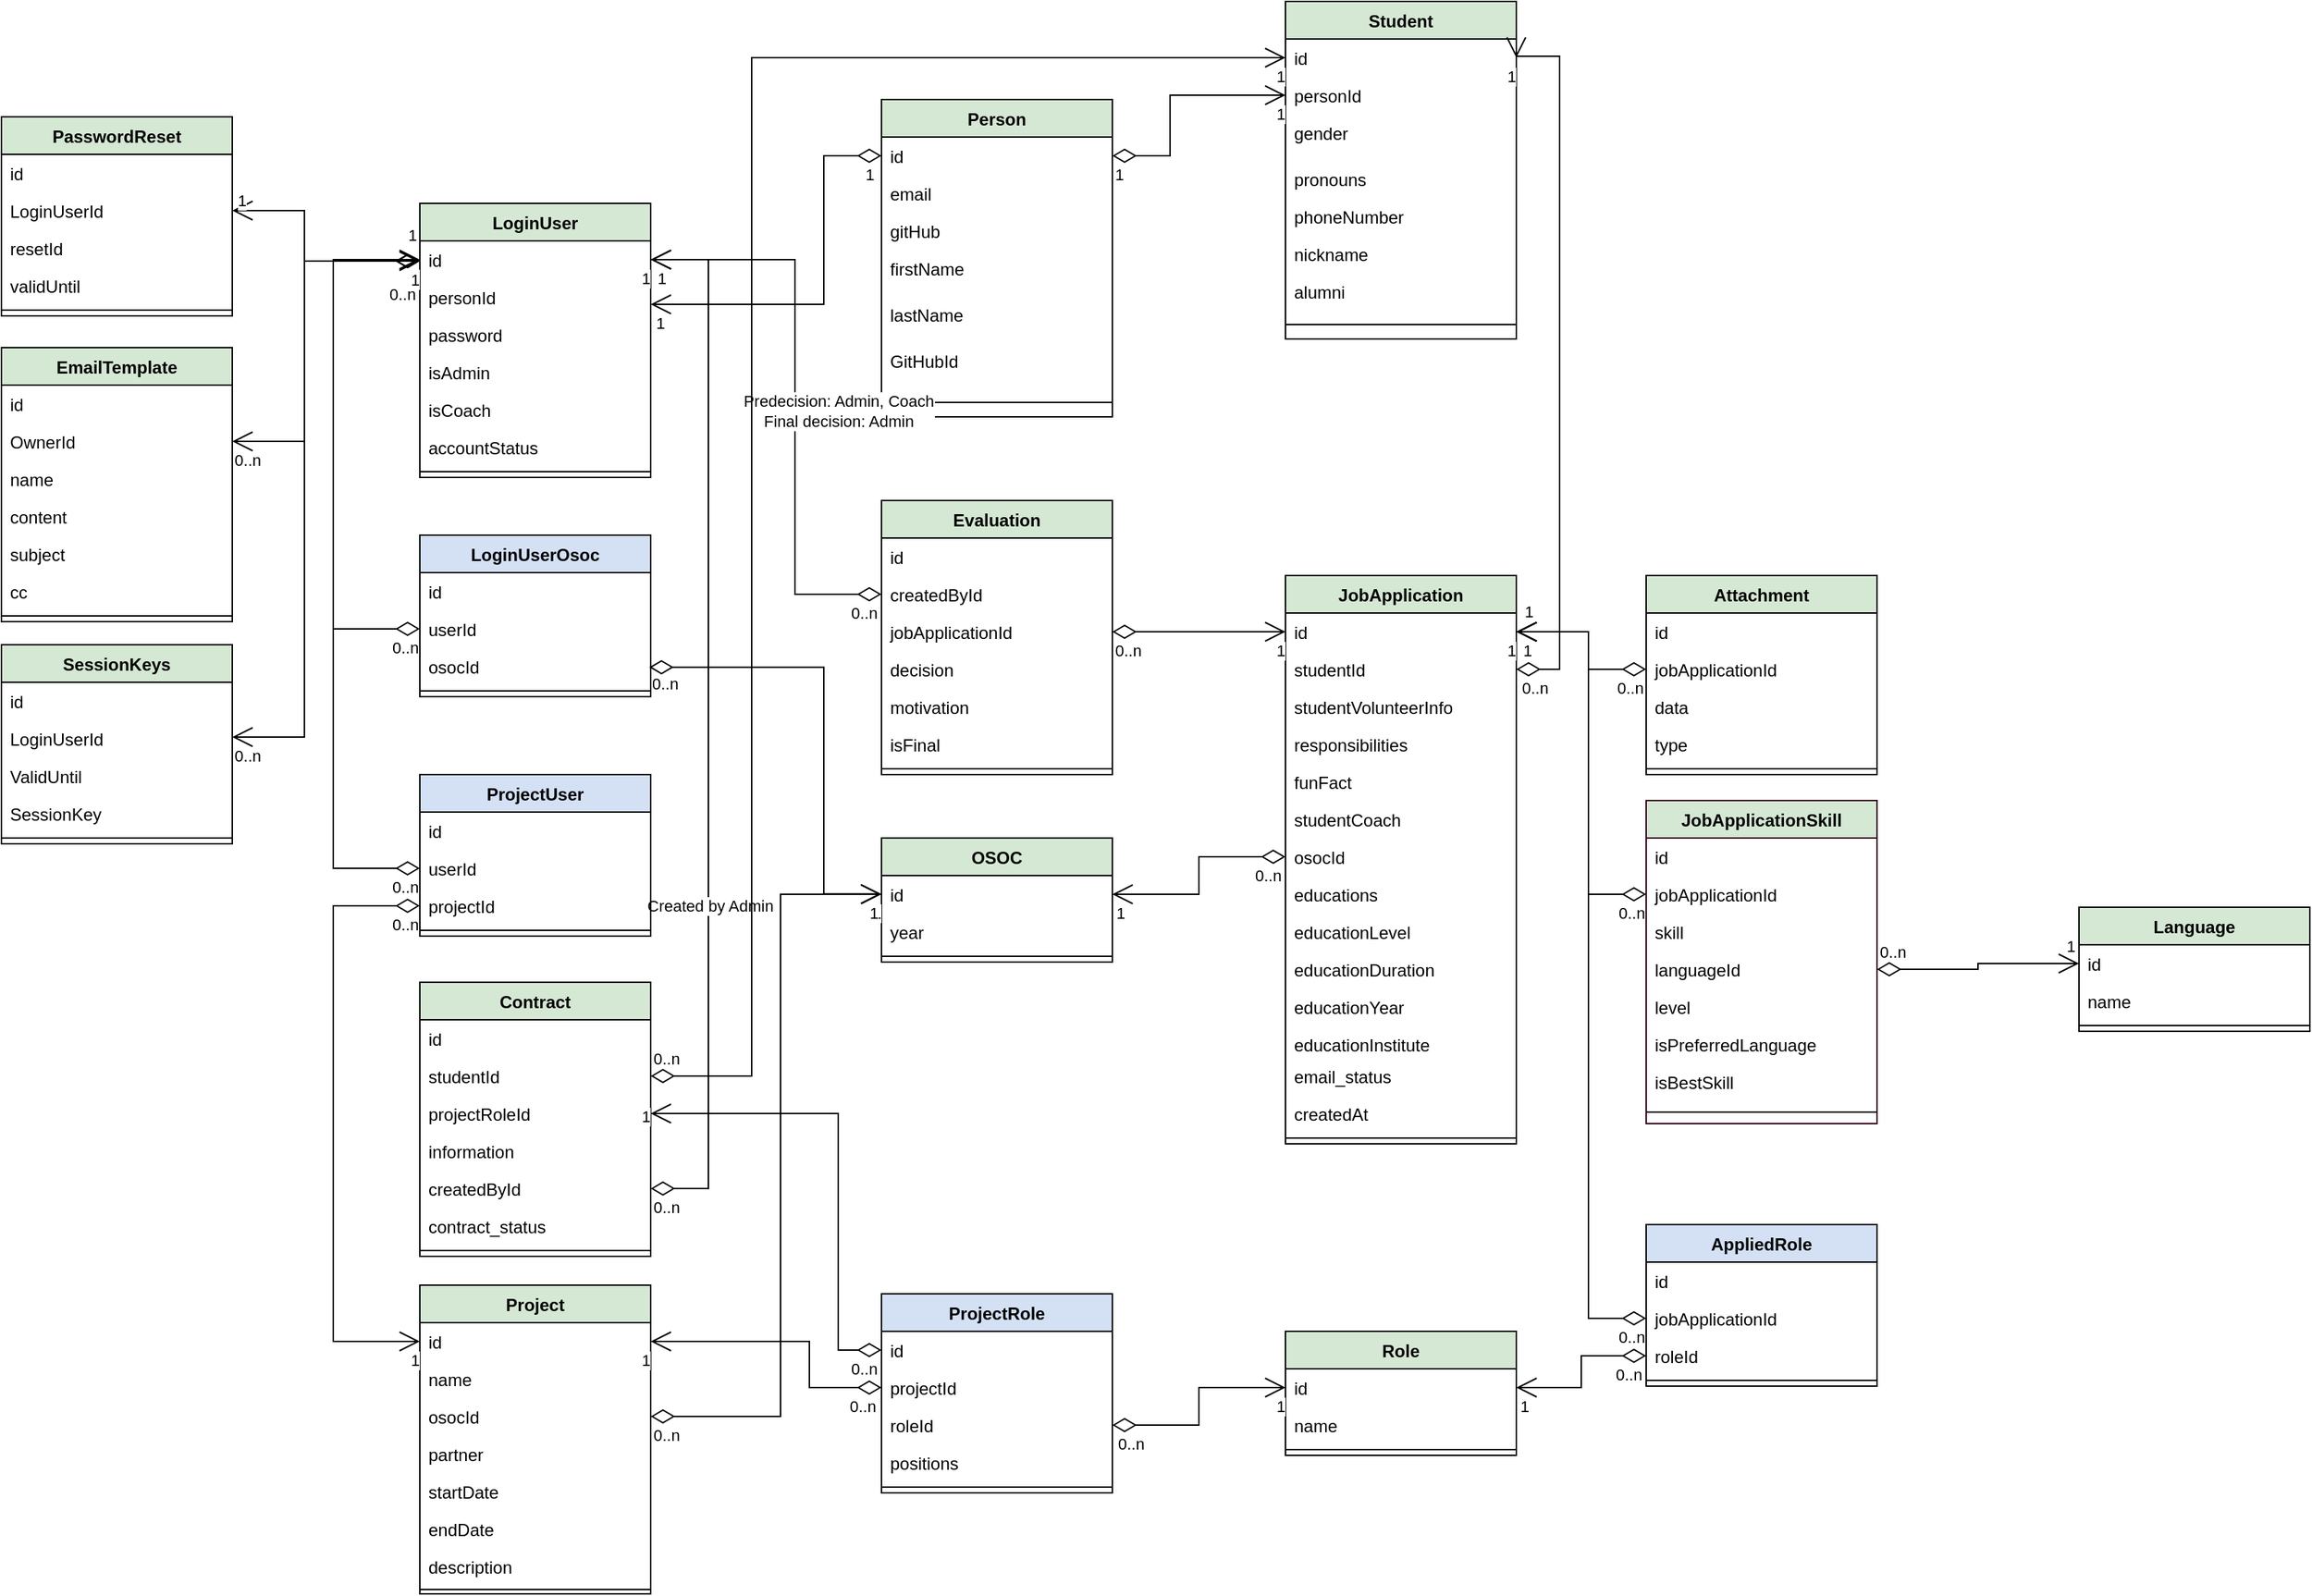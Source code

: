 <mxfile version="18.0.6" type="device"><diagram id="C5RBs43oDa-KdzZeNtuy" name="Page-1"><mxGraphModel dx="1871" dy="1047" grid="1" gridSize="10" guides="1" tooltips="1" connect="1" arrows="1" fold="1" page="1" pageScale="1" pageWidth="827" pageHeight="1169" math="0" shadow="0"><root><mxCell id="WIyWlLk6GJQsqaUBKTNV-0"/><mxCell id="WIyWlLk6GJQsqaUBKTNV-1" parent="WIyWlLk6GJQsqaUBKTNV-0"/><mxCell id="wIFfkvP6w-fhECj3VW2s-0" value="Person" style="swimlane;fontStyle=1;align=center;verticalAlign=top;childLayout=stackLayout;horizontal=1;startSize=26;horizontalStack=0;resizeParent=1;resizeLast=0;collapsible=1;marginBottom=0;rounded=0;shadow=0;strokeWidth=1;fillColor=#D5E8D4;" parent="WIyWlLk6GJQsqaUBKTNV-1" vertex="1"><mxGeometry x="900" y="598" width="160" height="220" as="geometry"><mxRectangle x="230" y="140" width="160" height="26" as="alternateBounds"/></mxGeometry></mxCell><mxCell id="wIFfkvP6w-fhECj3VW2s-1" value="id" style="text;align=left;verticalAlign=top;spacingLeft=4;spacingRight=4;overflow=hidden;rotatable=0;points=[[0,0.5],[1,0.5]];portConstraint=eastwest;" parent="wIFfkvP6w-fhECj3VW2s-0" vertex="1"><mxGeometry y="26" width="160" height="26" as="geometry"/></mxCell><mxCell id="wIFfkvP6w-fhECj3VW2s-2" value="email" style="text;align=left;verticalAlign=top;spacingLeft=4;spacingRight=4;overflow=hidden;rotatable=0;points=[[0,0.5],[1,0.5]];portConstraint=eastwest;rounded=0;shadow=0;html=0;" parent="wIFfkvP6w-fhECj3VW2s-0" vertex="1"><mxGeometry y="52" width="160" height="26" as="geometry"/></mxCell><mxCell id="wIFfkvP6w-fhECj3VW2s-3" value="gitHub" style="text;align=left;verticalAlign=top;spacingLeft=4;spacingRight=4;overflow=hidden;rotatable=0;points=[[0,0.5],[1,0.5]];portConstraint=eastwest;rounded=0;shadow=0;html=0;" parent="wIFfkvP6w-fhECj3VW2s-0" vertex="1"><mxGeometry y="78" width="160" height="26" as="geometry"/></mxCell><mxCell id="wIFfkvP6w-fhECj3VW2s-4" value="firstName" style="text;align=left;verticalAlign=top;spacingLeft=4;spacingRight=4;overflow=hidden;rotatable=0;points=[[0,0.5],[1,0.5]];portConstraint=eastwest;rounded=0;shadow=0;html=0;" parent="wIFfkvP6w-fhECj3VW2s-0" vertex="1"><mxGeometry y="104" width="160" height="32" as="geometry"/></mxCell><mxCell id="wIFfkvP6w-fhECj3VW2s-5" value="lastName" style="text;align=left;verticalAlign=top;spacingLeft=4;spacingRight=4;overflow=hidden;rotatable=0;points=[[0,0.5],[1,0.5]];portConstraint=eastwest;rounded=0;shadow=0;html=0;" parent="wIFfkvP6w-fhECj3VW2s-0" vertex="1"><mxGeometry y="136" width="160" height="32" as="geometry"/></mxCell><mxCell id="QVnkf9C_imRChV0nS3oB-14" value="GitHubId" style="text;align=left;verticalAlign=top;spacingLeft=4;spacingRight=4;overflow=hidden;rotatable=0;points=[[0,0.5],[1,0.5]];portConstraint=eastwest;rounded=0;shadow=0;html=0;" parent="wIFfkvP6w-fhECj3VW2s-0" vertex="1"><mxGeometry y="168" width="160" height="32" as="geometry"/></mxCell><mxCell id="wIFfkvP6w-fhECj3VW2s-7" value="" style="line;html=1;strokeWidth=1;align=left;verticalAlign=middle;spacingTop=-1;spacingLeft=3;spacingRight=3;rotatable=0;labelPosition=right;points=[];portConstraint=eastwest;" parent="wIFfkvP6w-fhECj3VW2s-0" vertex="1"><mxGeometry y="200" width="160" height="20" as="geometry"/></mxCell><mxCell id="wIFfkvP6w-fhECj3VW2s-8" value="Student" style="swimlane;fontStyle=1;align=center;verticalAlign=top;childLayout=stackLayout;horizontal=1;startSize=26;horizontalStack=0;resizeParent=1;resizeLast=0;collapsible=1;marginBottom=0;rounded=0;shadow=0;strokeWidth=1;fillColor=#D5E8D4;" parent="WIyWlLk6GJQsqaUBKTNV-1" vertex="1"><mxGeometry x="1180" y="530" width="160" height="234" as="geometry"><mxRectangle x="130" y="380" width="160" height="26" as="alternateBounds"/></mxGeometry></mxCell><mxCell id="wIFfkvP6w-fhECj3VW2s-9" value="id" style="text;align=left;verticalAlign=top;spacingLeft=4;spacingRight=4;overflow=hidden;rotatable=0;points=[[0,0.5],[1,0.5]];portConstraint=eastwest;" parent="wIFfkvP6w-fhECj3VW2s-8" vertex="1"><mxGeometry y="26" width="160" height="26" as="geometry"/></mxCell><mxCell id="wIFfkvP6w-fhECj3VW2s-10" value="personId" style="text;align=left;verticalAlign=top;spacingLeft=4;spacingRight=4;overflow=hidden;rotatable=0;points=[[0,0.5],[1,0.5]];portConstraint=eastwest;" parent="wIFfkvP6w-fhECj3VW2s-8" vertex="1"><mxGeometry y="52" width="160" height="26" as="geometry"/></mxCell><mxCell id="wIFfkvP6w-fhECj3VW2s-6" value="gender" style="text;align=left;verticalAlign=top;spacingLeft=4;spacingRight=4;overflow=hidden;rotatable=0;points=[[0,0.5],[1,0.5]];portConstraint=eastwest;rounded=0;shadow=0;html=0;" parent="wIFfkvP6w-fhECj3VW2s-8" vertex="1"><mxGeometry y="78" width="160" height="32" as="geometry"/></mxCell><mxCell id="wIFfkvP6w-fhECj3VW2s-11" value="pronouns" style="text;align=left;verticalAlign=top;spacingLeft=4;spacingRight=4;overflow=hidden;rotatable=0;points=[[0,0.5],[1,0.5]];portConstraint=eastwest;rounded=0;shadow=0;html=0;" parent="wIFfkvP6w-fhECj3VW2s-8" vertex="1"><mxGeometry y="110" width="160" height="26" as="geometry"/></mxCell><mxCell id="wIFfkvP6w-fhECj3VW2s-12" value="phoneNumber" style="text;align=left;verticalAlign=top;spacingLeft=4;spacingRight=4;overflow=hidden;rotatable=0;points=[[0,0.5],[1,0.5]];portConstraint=eastwest;rounded=0;shadow=0;html=0;" parent="wIFfkvP6w-fhECj3VW2s-8" vertex="1"><mxGeometry y="136" width="160" height="26" as="geometry"/></mxCell><mxCell id="wIFfkvP6w-fhECj3VW2s-13" value="nickname" style="text;align=left;verticalAlign=top;spacingLeft=4;spacingRight=4;overflow=hidden;rotatable=0;points=[[0,0.5],[1,0.5]];portConstraint=eastwest;rounded=0;shadow=0;html=0;" parent="wIFfkvP6w-fhECj3VW2s-8" vertex="1"><mxGeometry y="162" width="160" height="26" as="geometry"/></mxCell><mxCell id="wIFfkvP6w-fhECj3VW2s-14" value="alumni" style="text;align=left;verticalAlign=top;spacingLeft=4;spacingRight=4;overflow=hidden;rotatable=0;points=[[0,0.5],[1,0.5]];portConstraint=eastwest;rounded=0;shadow=0;html=0;" parent="wIFfkvP6w-fhECj3VW2s-8" vertex="1"><mxGeometry y="188" width="160" height="26" as="geometry"/></mxCell><mxCell id="wIFfkvP6w-fhECj3VW2s-15" value="" style="line;html=1;strokeWidth=1;align=left;verticalAlign=middle;spacingTop=-1;spacingLeft=3;spacingRight=3;rotatable=0;labelPosition=right;points=[];portConstraint=eastwest;" parent="wIFfkvP6w-fhECj3VW2s-8" vertex="1"><mxGeometry y="214" width="160" height="20" as="geometry"/></mxCell><mxCell id="wIFfkvP6w-fhECj3VW2s-16" value="Language" style="swimlane;fontStyle=1;align=center;verticalAlign=top;childLayout=stackLayout;horizontal=1;startSize=26;horizontalStack=0;resizeParent=1;resizeParentMax=0;resizeLast=0;collapsible=1;marginBottom=0;fillColor=#D5E8D4;" parent="WIyWlLk6GJQsqaUBKTNV-1" vertex="1"><mxGeometry x="1730" y="1158" width="160" height="86" as="geometry"/></mxCell><mxCell id="wIFfkvP6w-fhECj3VW2s-17" value="id" style="text;strokeColor=none;fillColor=none;align=left;verticalAlign=top;spacingLeft=4;spacingRight=4;overflow=hidden;rotatable=0;points=[[0,0.5],[1,0.5]];portConstraint=eastwest;" parent="wIFfkvP6w-fhECj3VW2s-16" vertex="1"><mxGeometry y="26" width="160" height="26" as="geometry"/></mxCell><mxCell id="wIFfkvP6w-fhECj3VW2s-18" value="name" style="text;strokeColor=none;fillColor=none;align=left;verticalAlign=top;spacingLeft=4;spacingRight=4;overflow=hidden;rotatable=0;points=[[0,0.5],[1,0.5]];portConstraint=eastwest;" parent="wIFfkvP6w-fhECj3VW2s-16" vertex="1"><mxGeometry y="52" width="160" height="26" as="geometry"/></mxCell><mxCell id="wIFfkvP6w-fhECj3VW2s-19" value="" style="line;strokeWidth=1;fillColor=none;align=left;verticalAlign=middle;spacingTop=-1;spacingLeft=3;spacingRight=3;rotatable=0;labelPosition=right;points=[];portConstraint=eastwest;" parent="wIFfkvP6w-fhECj3VW2s-16" vertex="1"><mxGeometry y="78" width="160" height="8" as="geometry"/></mxCell><mxCell id="wIFfkvP6w-fhECj3VW2s-20" value="" style="endArrow=open;html=1;endSize=12;startArrow=diamondThin;startSize=14;startFill=0;edgeStyle=orthogonalEdgeStyle;rounded=0;exitX=1;exitY=0.5;exitDx=0;exitDy=0;entryX=0;entryY=0.5;entryDx=0;entryDy=0;" parent="WIyWlLk6GJQsqaUBKTNV-1" source="wIFfkvP6w-fhECj3VW2s-1" target="wIFfkvP6w-fhECj3VW2s-10" edge="1"><mxGeometry relative="1" as="geometry"><mxPoint x="1196" y="788" as="sourcePoint"/><mxPoint x="1356" y="788" as="targetPoint"/><Array as="points"><mxPoint x="1100" y="637"/><mxPoint x="1100" y="595"/></Array></mxGeometry></mxCell><mxCell id="wIFfkvP6w-fhECj3VW2s-21" value="1" style="edgeLabel;resizable=0;html=1;align=left;verticalAlign=top;" parent="wIFfkvP6w-fhECj3VW2s-20" connectable="0" vertex="1"><mxGeometry x="-1" relative="1" as="geometry"/></mxCell><mxCell id="wIFfkvP6w-fhECj3VW2s-22" value="1" style="edgeLabel;resizable=0;html=1;align=right;verticalAlign=top;" parent="wIFfkvP6w-fhECj3VW2s-20" connectable="0" vertex="1"><mxGeometry x="1" relative="1" as="geometry"/></mxCell><mxCell id="wIFfkvP6w-fhECj3VW2s-23" value="Evaluation" style="swimlane;fontStyle=1;align=center;verticalAlign=top;childLayout=stackLayout;horizontal=1;startSize=26;horizontalStack=0;resizeParent=1;resizeParentMax=0;resizeLast=0;collapsible=1;marginBottom=0;fillColor=#D5E8D4;" parent="WIyWlLk6GJQsqaUBKTNV-1" vertex="1"><mxGeometry x="900" y="876" width="160" height="190" as="geometry"/></mxCell><mxCell id="wIFfkvP6w-fhECj3VW2s-24" value="id" style="text;strokeColor=none;fillColor=none;align=left;verticalAlign=top;spacingLeft=4;spacingRight=4;overflow=hidden;rotatable=0;points=[[0,0.5],[1,0.5]];portConstraint=eastwest;" parent="wIFfkvP6w-fhECj3VW2s-23" vertex="1"><mxGeometry y="26" width="160" height="26" as="geometry"/></mxCell><mxCell id="wIFfkvP6w-fhECj3VW2s-25" value="createdById" style="text;strokeColor=none;fillColor=none;align=left;verticalAlign=top;spacingLeft=4;spacingRight=4;overflow=hidden;rotatable=0;points=[[0,0.5],[1,0.5]];portConstraint=eastwest;" parent="wIFfkvP6w-fhECj3VW2s-23" vertex="1"><mxGeometry y="52" width="160" height="26" as="geometry"/></mxCell><mxCell id="wIFfkvP6w-fhECj3VW2s-26" value="jobApplicationId" style="text;strokeColor=none;fillColor=none;align=left;verticalAlign=top;spacingLeft=4;spacingRight=4;overflow=hidden;rotatable=0;points=[[0,0.5],[1,0.5]];portConstraint=eastwest;" parent="wIFfkvP6w-fhECj3VW2s-23" vertex="1"><mxGeometry y="78" width="160" height="26" as="geometry"/></mxCell><mxCell id="wIFfkvP6w-fhECj3VW2s-27" value="decision" style="text;strokeColor=none;fillColor=none;align=left;verticalAlign=top;spacingLeft=4;spacingRight=4;overflow=hidden;rotatable=0;points=[[0,0.5],[1,0.5]];portConstraint=eastwest;" parent="wIFfkvP6w-fhECj3VW2s-23" vertex="1"><mxGeometry y="104" width="160" height="26" as="geometry"/></mxCell><mxCell id="wIFfkvP6w-fhECj3VW2s-28" value="motivation" style="text;strokeColor=none;fillColor=none;align=left;verticalAlign=top;spacingLeft=4;spacingRight=4;overflow=hidden;rotatable=0;points=[[0,0.5],[1,0.5]];portConstraint=eastwest;" parent="wIFfkvP6w-fhECj3VW2s-23" vertex="1"><mxGeometry y="130" width="160" height="26" as="geometry"/></mxCell><mxCell id="wIFfkvP6w-fhECj3VW2s-29" value="isFinal" style="text;strokeColor=none;fillColor=none;align=left;verticalAlign=top;spacingLeft=4;spacingRight=4;overflow=hidden;rotatable=0;points=[[0,0.5],[1,0.5]];portConstraint=eastwest;" parent="wIFfkvP6w-fhECj3VW2s-23" vertex="1"><mxGeometry y="156" width="160" height="26" as="geometry"/></mxCell><mxCell id="wIFfkvP6w-fhECj3VW2s-30" value="" style="line;strokeWidth=1;fillColor=none;align=left;verticalAlign=middle;spacingTop=-1;spacingLeft=3;spacingRight=3;rotatable=0;labelPosition=right;points=[];portConstraint=eastwest;" parent="wIFfkvP6w-fhECj3VW2s-23" vertex="1"><mxGeometry y="182" width="160" height="8" as="geometry"/></mxCell><mxCell id="wIFfkvP6w-fhECj3VW2s-31" value="LoginUser" style="swimlane;fontStyle=1;align=center;verticalAlign=top;childLayout=stackLayout;horizontal=1;startSize=26;horizontalStack=0;resizeParent=1;resizeParentMax=0;resizeLast=0;collapsible=1;marginBottom=0;fillColor=#D5E8D4;" parent="WIyWlLk6GJQsqaUBKTNV-1" vertex="1"><mxGeometry x="580" y="670" width="160" height="190" as="geometry"/></mxCell><mxCell id="wIFfkvP6w-fhECj3VW2s-32" value="id" style="text;strokeColor=none;fillColor=none;align=left;verticalAlign=top;spacingLeft=4;spacingRight=4;overflow=hidden;rotatable=0;points=[[0,0.5],[1,0.5]];portConstraint=eastwest;" parent="wIFfkvP6w-fhECj3VW2s-31" vertex="1"><mxGeometry y="26" width="160" height="26" as="geometry"/></mxCell><mxCell id="wIFfkvP6w-fhECj3VW2s-33" value="personId" style="text;strokeColor=none;fillColor=none;align=left;verticalAlign=top;spacingLeft=4;spacingRight=4;overflow=hidden;rotatable=0;points=[[0,0.5],[1,0.5]];portConstraint=eastwest;" parent="wIFfkvP6w-fhECj3VW2s-31" vertex="1"><mxGeometry y="52" width="160" height="26" as="geometry"/></mxCell><mxCell id="wIFfkvP6w-fhECj3VW2s-34" value="password" style="text;strokeColor=none;fillColor=none;align=left;verticalAlign=top;spacingLeft=4;spacingRight=4;overflow=hidden;rotatable=0;points=[[0,0.5],[1,0.5]];portConstraint=eastwest;" parent="wIFfkvP6w-fhECj3VW2s-31" vertex="1"><mxGeometry y="78" width="160" height="26" as="geometry"/></mxCell><mxCell id="wIFfkvP6w-fhECj3VW2s-35" value="isAdmin" style="text;strokeColor=none;fillColor=none;align=left;verticalAlign=top;spacingLeft=4;spacingRight=4;overflow=hidden;rotatable=0;points=[[0,0.5],[1,0.5]];portConstraint=eastwest;" parent="wIFfkvP6w-fhECj3VW2s-31" vertex="1"><mxGeometry y="104" width="160" height="26" as="geometry"/></mxCell><mxCell id="wIFfkvP6w-fhECj3VW2s-36" value="isCoach" style="text;strokeColor=none;fillColor=none;align=left;verticalAlign=top;spacingLeft=4;spacingRight=4;overflow=hidden;rotatable=0;points=[[0,0.5],[1,0.5]];portConstraint=eastwest;" parent="wIFfkvP6w-fhECj3VW2s-31" vertex="1"><mxGeometry y="130" width="160" height="26" as="geometry"/></mxCell><mxCell id="wIFfkvP6w-fhECj3VW2s-38" value="accountStatus" style="text;strokeColor=none;fillColor=none;align=left;verticalAlign=top;spacingLeft=4;spacingRight=4;overflow=hidden;rotatable=0;points=[[0,0.5],[1,0.5]];portConstraint=eastwest;" parent="wIFfkvP6w-fhECj3VW2s-31" vertex="1"><mxGeometry y="156" width="160" height="26" as="geometry"/></mxCell><mxCell id="wIFfkvP6w-fhECj3VW2s-39" value="" style="line;strokeWidth=1;fillColor=none;align=left;verticalAlign=middle;spacingTop=-1;spacingLeft=3;spacingRight=3;rotatable=0;labelPosition=right;points=[];portConstraint=eastwest;" parent="wIFfkvP6w-fhECj3VW2s-31" vertex="1"><mxGeometry y="182" width="160" height="8" as="geometry"/></mxCell><mxCell id="wIFfkvP6w-fhECj3VW2s-40" value="" style="endArrow=open;html=1;endSize=12;startArrow=diamondThin;startSize=14;startFill=0;edgeStyle=orthogonalEdgeStyle;rounded=0;exitX=0;exitY=0.5;exitDx=0;exitDy=0;" parent="WIyWlLk6GJQsqaUBKTNV-1" source="wIFfkvP6w-fhECj3VW2s-1" edge="1" target="wIFfkvP6w-fhECj3VW2s-33"><mxGeometry relative="1" as="geometry"><mxPoint x="1060" y="750" as="sourcePoint"/><mxPoint x="740" y="830" as="targetPoint"/><Array as="points"><mxPoint x="860" y="637"/><mxPoint x="860" y="740"/></Array></mxGeometry></mxCell><mxCell id="wIFfkvP6w-fhECj3VW2s-41" value="1" style="edgeLabel;resizable=0;html=1;align=left;verticalAlign=top;" parent="wIFfkvP6w-fhECj3VW2s-40" connectable="0" vertex="1"><mxGeometry x="-1" relative="1" as="geometry"><mxPoint x="-13" as="offset"/></mxGeometry></mxCell><mxCell id="wIFfkvP6w-fhECj3VW2s-42" value="1" style="edgeLabel;resizable=0;html=1;align=right;verticalAlign=top;" parent="wIFfkvP6w-fhECj3VW2s-40" connectable="0" vertex="1"><mxGeometry x="1" relative="1" as="geometry"><mxPoint x="10" as="offset"/></mxGeometry></mxCell><mxCell id="wIFfkvP6w-fhECj3VW2s-43" value="" style="endArrow=open;html=1;endSize=12;startArrow=diamondThin;startSize=14;startFill=0;edgeStyle=orthogonalEdgeStyle;rounded=0;entryX=1;entryY=0.5;entryDx=0;entryDy=0;exitX=0;exitY=0.5;exitDx=0;exitDy=0;" parent="WIyWlLk6GJQsqaUBKTNV-1" source="wIFfkvP6w-fhECj3VW2s-25" target="wIFfkvP6w-fhECj3VW2s-32" edge="1"><mxGeometry x="-0.019" y="-10" relative="1" as="geometry"><mxPoint x="760" y="828" as="sourcePoint"/><mxPoint x="870" y="898" as="targetPoint"/><Array as="points"><mxPoint x="840" y="941"/><mxPoint x="840" y="709"/></Array><mxPoint as="offset"/></mxGeometry></mxCell><mxCell id="wIFfkvP6w-fhECj3VW2s-44" value="0..n" style="edgeLabel;resizable=0;html=1;align=left;verticalAlign=top;" parent="wIFfkvP6w-fhECj3VW2s-43" connectable="0" vertex="1"><mxGeometry x="-1" relative="1" as="geometry"><mxPoint x="-23" as="offset"/></mxGeometry></mxCell><mxCell id="wIFfkvP6w-fhECj3VW2s-45" value="1" style="edgeLabel;resizable=0;html=1;align=right;verticalAlign=top;" parent="wIFfkvP6w-fhECj3VW2s-43" connectable="0" vertex="1"><mxGeometry x="1" relative="1" as="geometry"><mxPoint x="11" as="offset"/></mxGeometry></mxCell><mxCell id="wIFfkvP6w-fhECj3VW2s-46" value="Predecision: Admin, Coach&lt;br&gt;Final decision: Admin" style="edgeLabel;html=1;align=center;verticalAlign=middle;resizable=0;points=[];" parent="wIFfkvP6w-fhECj3VW2s-43" vertex="1" connectable="0"><mxGeometry x="0.022" relative="1" as="geometry"><mxPoint x="30" y="13" as="offset"/></mxGeometry></mxCell><mxCell id="wIFfkvP6w-fhECj3VW2s-47" value="JobApplication" style="swimlane;fontStyle=1;align=center;verticalAlign=top;childLayout=stackLayout;horizontal=1;startSize=26;horizontalStack=0;resizeParent=1;resizeParentMax=0;resizeLast=0;collapsible=1;marginBottom=0;fillColor=#D5E8D4;" parent="WIyWlLk6GJQsqaUBKTNV-1" vertex="1"><mxGeometry x="1180" y="928" width="160" height="394" as="geometry"/></mxCell><mxCell id="wIFfkvP6w-fhECj3VW2s-48" value="id" style="text;strokeColor=none;fillColor=none;align=left;verticalAlign=top;spacingLeft=4;spacingRight=4;overflow=hidden;rotatable=0;points=[[0,0.5],[1,0.5]];portConstraint=eastwest;" parent="wIFfkvP6w-fhECj3VW2s-47" vertex="1"><mxGeometry y="26" width="160" height="26" as="geometry"/></mxCell><mxCell id="wIFfkvP6w-fhECj3VW2s-49" value="studentId" style="text;strokeColor=none;fillColor=none;align=left;verticalAlign=top;spacingLeft=4;spacingRight=4;overflow=hidden;rotatable=0;points=[[0,0.5],[1,0.5]];portConstraint=eastwest;" parent="wIFfkvP6w-fhECj3VW2s-47" vertex="1"><mxGeometry y="52" width="160" height="26" as="geometry"/></mxCell><mxCell id="wIFfkvP6w-fhECj3VW2s-169" value="studentVolunteerInfo" style="text;strokeColor=none;fillColor=none;align=left;verticalAlign=top;spacingLeft=4;spacingRight=4;overflow=hidden;rotatable=0;points=[[0,0.5],[1,0.5]];portConstraint=eastwest;" parent="wIFfkvP6w-fhECj3VW2s-47" vertex="1"><mxGeometry y="78" width="160" height="26" as="geometry"/></mxCell><mxCell id="wIFfkvP6w-fhECj3VW2s-50" value="responsibilities" style="text;align=left;verticalAlign=top;spacingLeft=4;spacingRight=4;overflow=hidden;rotatable=0;points=[[0,0.5],[1,0.5]];portConstraint=eastwest;" parent="wIFfkvP6w-fhECj3VW2s-47" vertex="1"><mxGeometry y="104" width="160" height="26" as="geometry"/></mxCell><mxCell id="wIFfkvP6w-fhECj3VW2s-52" value="funFact" style="text;strokeColor=none;fillColor=none;align=left;verticalAlign=top;spacingLeft=4;spacingRight=4;overflow=hidden;rotatable=0;points=[[0,0.5],[1,0.5]];portConstraint=eastwest;" parent="wIFfkvP6w-fhECj3VW2s-47" vertex="1"><mxGeometry y="130" width="160" height="26" as="geometry"/></mxCell><mxCell id="wIFfkvP6w-fhECj3VW2s-54" value="studentCoach" style="text;strokeColor=none;fillColor=none;align=left;verticalAlign=top;spacingLeft=4;spacingRight=4;overflow=hidden;rotatable=0;points=[[0,0.5],[1,0.5]];portConstraint=eastwest;" parent="wIFfkvP6w-fhECj3VW2s-47" vertex="1"><mxGeometry y="156" width="160" height="26" as="geometry"/></mxCell><mxCell id="wIFfkvP6w-fhECj3VW2s-55" value="osocId" style="text;strokeColor=none;fillColor=none;align=left;verticalAlign=top;spacingLeft=4;spacingRight=4;overflow=hidden;rotatable=0;points=[[0,0.5],[1,0.5]];portConstraint=eastwest;" parent="wIFfkvP6w-fhECj3VW2s-47" vertex="1"><mxGeometry y="182" width="160" height="26" as="geometry"/></mxCell><mxCell id="wIFfkvP6w-fhECj3VW2s-56" value="educations" style="text;strokeColor=none;fillColor=none;align=left;verticalAlign=top;spacingLeft=4;spacingRight=4;overflow=hidden;rotatable=0;points=[[0,0.5],[1,0.5]];portConstraint=eastwest;" parent="wIFfkvP6w-fhECj3VW2s-47" vertex="1"><mxGeometry y="208" width="160" height="26" as="geometry"/></mxCell><mxCell id="wIFfkvP6w-fhECj3VW2s-57" value="educationLevel" style="text;strokeColor=none;fillColor=none;align=left;verticalAlign=top;spacingLeft=4;spacingRight=4;overflow=hidden;rotatable=0;points=[[0,0.5],[1,0.5]];portConstraint=eastwest;" parent="wIFfkvP6w-fhECj3VW2s-47" vertex="1"><mxGeometry y="234" width="160" height="26" as="geometry"/></mxCell><mxCell id="wIFfkvP6w-fhECj3VW2s-58" value="educationDuration" style="text;strokeColor=none;fillColor=none;align=left;verticalAlign=top;spacingLeft=4;spacingRight=4;overflow=hidden;rotatable=0;points=[[0,0.5],[1,0.5]];portConstraint=eastwest;" parent="wIFfkvP6w-fhECj3VW2s-47" vertex="1"><mxGeometry y="260" width="160" height="26" as="geometry"/></mxCell><mxCell id="wIFfkvP6w-fhECj3VW2s-59" value="educationYear" style="text;strokeColor=none;fillColor=none;align=left;verticalAlign=top;spacingLeft=4;spacingRight=4;overflow=hidden;rotatable=0;points=[[0,0.5],[1,0.5]];portConstraint=eastwest;" parent="wIFfkvP6w-fhECj3VW2s-47" vertex="1"><mxGeometry y="286" width="160" height="26" as="geometry"/></mxCell><mxCell id="wIFfkvP6w-fhECj3VW2s-60" value="educationInstitute" style="text;strokeColor=none;fillColor=none;align=left;verticalAlign=top;spacingLeft=4;spacingRight=4;overflow=hidden;rotatable=0;points=[[0,0.5],[1,0.5]];portConstraint=eastwest;" parent="wIFfkvP6w-fhECj3VW2s-47" vertex="1"><mxGeometry y="312" width="160" height="22" as="geometry"/></mxCell><mxCell id="wIFfkvP6w-fhECj3VW2s-61" value="email_status" style="text;strokeColor=none;fillColor=none;align=left;verticalAlign=top;spacingLeft=4;spacingRight=4;overflow=hidden;rotatable=0;points=[[0,0.5],[1,0.5]];portConstraint=eastwest;" parent="wIFfkvP6w-fhECj3VW2s-47" vertex="1"><mxGeometry y="334" width="160" height="26" as="geometry"/></mxCell><mxCell id="wIFfkvP6w-fhECj3VW2s-62" value="createdAt" style="text;strokeColor=none;fillColor=none;align=left;verticalAlign=top;spacingLeft=4;spacingRight=4;overflow=hidden;rotatable=0;points=[[0,0.5],[1,0.5]];portConstraint=eastwest;" parent="wIFfkvP6w-fhECj3VW2s-47" vertex="1"><mxGeometry y="360" width="160" height="26" as="geometry"/></mxCell><mxCell id="wIFfkvP6w-fhECj3VW2s-63" value="" style="line;strokeWidth=1;fillColor=none;align=left;verticalAlign=middle;spacingTop=-1;spacingLeft=3;spacingRight=3;rotatable=0;labelPosition=right;points=[];portConstraint=eastwest;" parent="wIFfkvP6w-fhECj3VW2s-47" vertex="1"><mxGeometry y="386" width="160" height="8" as="geometry"/></mxCell><mxCell id="wIFfkvP6w-fhECj3VW2s-64" value="Attachment" style="swimlane;fontStyle=1;align=center;verticalAlign=top;childLayout=stackLayout;horizontal=1;startSize=26;horizontalStack=0;resizeParent=1;resizeParentMax=0;resizeLast=0;collapsible=1;marginBottom=0;fillColor=#d5e8d4;strokeColor=#000000;" parent="WIyWlLk6GJQsqaUBKTNV-1" vertex="1"><mxGeometry x="1430" y="928" width="160" height="138" as="geometry"/></mxCell><mxCell id="wIFfkvP6w-fhECj3VW2s-65" value="id" style="text;strokeColor=none;fillColor=none;align=left;verticalAlign=top;spacingLeft=4;spacingRight=4;overflow=hidden;rotatable=0;points=[[0,0.5],[1,0.5]];portConstraint=eastwest;" parent="wIFfkvP6w-fhECj3VW2s-64" vertex="1"><mxGeometry y="26" width="160" height="26" as="geometry"/></mxCell><mxCell id="wIFfkvP6w-fhECj3VW2s-66" value="jobApplicationId" style="text;strokeColor=none;fillColor=none;align=left;verticalAlign=top;spacingLeft=4;spacingRight=4;overflow=hidden;rotatable=0;points=[[0,0.5],[1,0.5]];portConstraint=eastwest;" parent="wIFfkvP6w-fhECj3VW2s-64" vertex="1"><mxGeometry y="52" width="160" height="26" as="geometry"/></mxCell><mxCell id="wIFfkvP6w-fhECj3VW2s-67" value="data" style="text;strokeColor=none;fillColor=none;align=left;verticalAlign=top;spacingLeft=4;spacingRight=4;overflow=hidden;rotatable=0;points=[[0,0.5],[1,0.5]];portConstraint=eastwest;" parent="wIFfkvP6w-fhECj3VW2s-64" vertex="1"><mxGeometry y="78" width="160" height="26" as="geometry"/></mxCell><mxCell id="wIFfkvP6w-fhECj3VW2s-68" value="type" style="text;strokeColor=none;fillColor=none;align=left;verticalAlign=top;spacingLeft=4;spacingRight=4;overflow=hidden;rotatable=0;points=[[0,0.5],[1,0.5]];portConstraint=eastwest;" parent="wIFfkvP6w-fhECj3VW2s-64" vertex="1"><mxGeometry y="104" width="160" height="26" as="geometry"/></mxCell><mxCell id="wIFfkvP6w-fhECj3VW2s-69" value="" style="line;strokeWidth=1;fillColor=none;align=left;verticalAlign=middle;spacingTop=-1;spacingLeft=3;spacingRight=3;rotatable=0;labelPosition=right;points=[];portConstraint=eastwest;" parent="wIFfkvP6w-fhECj3VW2s-64" vertex="1"><mxGeometry y="130" width="160" height="8" as="geometry"/></mxCell><mxCell id="wIFfkvP6w-fhECj3VW2s-70" value="" style="endArrow=open;html=1;endSize=12;startArrow=diamondThin;startSize=14;startFill=0;edgeStyle=orthogonalEdgeStyle;rounded=0;entryX=1;entryY=0.5;entryDx=0;entryDy=0;exitX=0;exitY=0.5;exitDx=0;exitDy=0;" parent="WIyWlLk6GJQsqaUBKTNV-1" source="wIFfkvP6w-fhECj3VW2s-66" target="wIFfkvP6w-fhECj3VW2s-48" edge="1"><mxGeometry x="0.096" y="-42" relative="1" as="geometry"><mxPoint x="1370" y="1088" as="sourcePoint"/><mxPoint x="1220" y="1258" as="targetPoint"/><Array as="points"><mxPoint x="1390" y="993"/><mxPoint x="1390" y="967"/></Array><mxPoint as="offset"/></mxGeometry></mxCell><mxCell id="wIFfkvP6w-fhECj3VW2s-71" value="0..n" style="edgeLabel;resizable=0;html=1;align=left;verticalAlign=top;" parent="wIFfkvP6w-fhECj3VW2s-70" connectable="0" vertex="1"><mxGeometry x="-1" relative="1" as="geometry"><mxPoint x="-22" as="offset"/></mxGeometry></mxCell><mxCell id="wIFfkvP6w-fhECj3VW2s-72" value="1" style="edgeLabel;resizable=0;html=1;align=right;verticalAlign=top;" parent="wIFfkvP6w-fhECj3VW2s-70" connectable="0" vertex="1"><mxGeometry x="1" relative="1" as="geometry"><mxPoint x="11" as="offset"/></mxGeometry></mxCell><mxCell id="wIFfkvP6w-fhECj3VW2s-73" value="" style="endArrow=open;html=1;endSize=12;startArrow=diamondThin;startSize=14;startFill=0;edgeStyle=orthogonalEdgeStyle;rounded=0;exitX=1;exitY=0.5;exitDx=0;exitDy=0;entryX=1;entryY=0.5;entryDx=0;entryDy=0;" parent="WIyWlLk6GJQsqaUBKTNV-1" source="wIFfkvP6w-fhECj3VW2s-49" target="wIFfkvP6w-fhECj3VW2s-9" edge="1"><mxGeometry relative="1" as="geometry"><mxPoint x="1060" y="928" as="sourcePoint"/><mxPoint x="1350" y="638" as="targetPoint"/><Array as="points"><mxPoint x="1370" y="993"/><mxPoint x="1370" y="568"/></Array></mxGeometry></mxCell><mxCell id="wIFfkvP6w-fhECj3VW2s-74" value="0..n" style="edgeLabel;resizable=0;html=1;align=left;verticalAlign=top;" parent="wIFfkvP6w-fhECj3VW2s-73" connectable="0" vertex="1"><mxGeometry x="-1" relative="1" as="geometry"><mxPoint x="2" as="offset"/></mxGeometry></mxCell><mxCell id="wIFfkvP6w-fhECj3VW2s-75" value="1" style="edgeLabel;resizable=0;html=1;align=right;verticalAlign=top;" parent="wIFfkvP6w-fhECj3VW2s-73" connectable="0" vertex="1"><mxGeometry x="1" relative="1" as="geometry"/></mxCell><mxCell id="wIFfkvP6w-fhECj3VW2s-76" value="" style="endArrow=open;html=1;endSize=12;startArrow=diamondThin;startSize=14;startFill=0;edgeStyle=orthogonalEdgeStyle;rounded=0;exitX=1;exitY=0.5;exitDx=0;exitDy=0;entryX=0;entryY=0.5;entryDx=0;entryDy=0;" parent="WIyWlLk6GJQsqaUBKTNV-1" source="wIFfkvP6w-fhECj3VW2s-26" target="wIFfkvP6w-fhECj3VW2s-48" edge="1"><mxGeometry relative="1" as="geometry"><mxPoint x="1060" y="988" as="sourcePoint"/><mxPoint x="1220" y="988" as="targetPoint"/></mxGeometry></mxCell><mxCell id="wIFfkvP6w-fhECj3VW2s-77" value="0..n" style="edgeLabel;resizable=0;html=1;align=left;verticalAlign=top;" parent="wIFfkvP6w-fhECj3VW2s-76" connectable="0" vertex="1"><mxGeometry x="-1" relative="1" as="geometry"/></mxCell><mxCell id="wIFfkvP6w-fhECj3VW2s-78" value="1" style="edgeLabel;resizable=0;html=1;align=right;verticalAlign=top;" parent="wIFfkvP6w-fhECj3VW2s-76" connectable="0" vertex="1"><mxGeometry x="1" relative="1" as="geometry"/></mxCell><mxCell id="wIFfkvP6w-fhECj3VW2s-79" value="Project" style="swimlane;fontStyle=1;align=center;verticalAlign=top;childLayout=stackLayout;horizontal=1;startSize=26;horizontalStack=0;resizeParent=1;resizeParentMax=0;resizeLast=0;collapsible=1;marginBottom=0;fillColor=#D5E8D4;" parent="WIyWlLk6GJQsqaUBKTNV-1" vertex="1"><mxGeometry x="580" y="1420" width="160" height="214" as="geometry"/></mxCell><mxCell id="wIFfkvP6w-fhECj3VW2s-80" value="id" style="text;strokeColor=none;fillColor=none;align=left;verticalAlign=top;spacingLeft=4;spacingRight=4;overflow=hidden;rotatable=0;points=[[0,0.5],[1,0.5]];portConstraint=eastwest;" parent="wIFfkvP6w-fhECj3VW2s-79" vertex="1"><mxGeometry y="26" width="160" height="26" as="geometry"/></mxCell><mxCell id="wIFfkvP6w-fhECj3VW2s-81" value="name" style="text;strokeColor=none;fillColor=none;align=left;verticalAlign=top;spacingLeft=4;spacingRight=4;overflow=hidden;rotatable=0;points=[[0,0.5],[1,0.5]];portConstraint=eastwest;" parent="wIFfkvP6w-fhECj3VW2s-79" vertex="1"><mxGeometry y="52" width="160" height="26" as="geometry"/></mxCell><mxCell id="wIFfkvP6w-fhECj3VW2s-82" value="osocId" style="text;strokeColor=none;fillColor=none;align=left;verticalAlign=top;spacingLeft=4;spacingRight=4;overflow=hidden;rotatable=0;points=[[0,0.5],[1,0.5]];portConstraint=eastwest;" parent="wIFfkvP6w-fhECj3VW2s-79" vertex="1"><mxGeometry y="78" width="160" height="26" as="geometry"/></mxCell><mxCell id="wIFfkvP6w-fhECj3VW2s-83" value="partner" style="text;strokeColor=none;fillColor=none;align=left;verticalAlign=top;spacingLeft=4;spacingRight=4;overflow=hidden;rotatable=0;points=[[0,0.5],[1,0.5]];portConstraint=eastwest;" parent="wIFfkvP6w-fhECj3VW2s-79" vertex="1"><mxGeometry y="104" width="160" height="26" as="geometry"/></mxCell><mxCell id="wIFfkvP6w-fhECj3VW2s-84" value="startDate" style="text;strokeColor=none;fillColor=none;align=left;verticalAlign=top;spacingLeft=4;spacingRight=4;overflow=hidden;rotatable=0;points=[[0,0.5],[1,0.5]];portConstraint=eastwest;" parent="wIFfkvP6w-fhECj3VW2s-79" vertex="1"><mxGeometry y="130" width="160" height="26" as="geometry"/></mxCell><mxCell id="wIFfkvP6w-fhECj3VW2s-85" value="endDate" style="text;strokeColor=none;fillColor=none;align=left;verticalAlign=top;spacingLeft=4;spacingRight=4;overflow=hidden;rotatable=0;points=[[0,0.5],[1,0.5]];portConstraint=eastwest;" parent="wIFfkvP6w-fhECj3VW2s-79" vertex="1"><mxGeometry y="156" width="160" height="26" as="geometry"/></mxCell><mxCell id="wIFfkvP6w-fhECj3VW2s-87" value="description" style="text;strokeColor=none;fillColor=none;align=left;verticalAlign=top;spacingLeft=4;spacingRight=4;overflow=hidden;rotatable=0;points=[[0,0.5],[1,0.5]];portConstraint=eastwest;" parent="wIFfkvP6w-fhECj3VW2s-79" vertex="1"><mxGeometry y="182" width="160" height="26" as="geometry"/></mxCell><mxCell id="wIFfkvP6w-fhECj3VW2s-88" value="" style="line;strokeWidth=1;fillColor=none;align=left;verticalAlign=middle;spacingTop=-1;spacingLeft=3;spacingRight=3;rotatable=0;labelPosition=right;points=[];portConstraint=eastwest;" parent="wIFfkvP6w-fhECj3VW2s-79" vertex="1"><mxGeometry y="208" width="160" height="6" as="geometry"/></mxCell><mxCell id="wIFfkvP6w-fhECj3VW2s-89" value="Role" style="swimlane;fontStyle=1;align=center;verticalAlign=top;childLayout=stackLayout;horizontal=1;startSize=26;horizontalStack=0;resizeParent=1;resizeParentMax=0;resizeLast=0;collapsible=1;marginBottom=0;fillColor=#D5E8D4;" parent="WIyWlLk6GJQsqaUBKTNV-1" vertex="1"><mxGeometry x="1180" y="1452" width="160" height="86" as="geometry"/></mxCell><mxCell id="wIFfkvP6w-fhECj3VW2s-90" value="id" style="text;strokeColor=none;fillColor=none;align=left;verticalAlign=top;spacingLeft=4;spacingRight=4;overflow=hidden;rotatable=0;points=[[0,0.5],[1,0.5]];portConstraint=eastwest;" parent="wIFfkvP6w-fhECj3VW2s-89" vertex="1"><mxGeometry y="26" width="160" height="26" as="geometry"/></mxCell><mxCell id="wIFfkvP6w-fhECj3VW2s-91" value="name" style="text;strokeColor=none;fillColor=none;align=left;verticalAlign=top;spacingLeft=4;spacingRight=4;overflow=hidden;rotatable=0;points=[[0,0.5],[1,0.5]];portConstraint=eastwest;" parent="wIFfkvP6w-fhECj3VW2s-89" vertex="1"><mxGeometry y="52" width="160" height="26" as="geometry"/></mxCell><mxCell id="wIFfkvP6w-fhECj3VW2s-92" value="" style="line;strokeWidth=1;fillColor=none;align=left;verticalAlign=middle;spacingTop=-1;spacingLeft=3;spacingRight=3;rotatable=0;labelPosition=right;points=[];portConstraint=eastwest;" parent="wIFfkvP6w-fhECj3VW2s-89" vertex="1"><mxGeometry y="78" width="160" height="8" as="geometry"/></mxCell><mxCell id="wIFfkvP6w-fhECj3VW2s-93" value="ProjectRole" style="swimlane;fontStyle=1;align=center;verticalAlign=top;childLayout=stackLayout;horizontal=1;startSize=26;horizontalStack=0;resizeParent=1;resizeParentMax=0;resizeLast=0;collapsible=1;marginBottom=0;fillColor=#D4E1F5;" parent="WIyWlLk6GJQsqaUBKTNV-1" vertex="1"><mxGeometry x="900" y="1426" width="160" height="138" as="geometry"/></mxCell><mxCell id="wIFfkvP6w-fhECj3VW2s-94" value="id" style="text;strokeColor=none;fillColor=none;align=left;verticalAlign=top;spacingLeft=4;spacingRight=4;overflow=hidden;rotatable=0;points=[[0,0.5],[1,0.5]];portConstraint=eastwest;" parent="wIFfkvP6w-fhECj3VW2s-93" vertex="1"><mxGeometry y="26" width="160" height="26" as="geometry"/></mxCell><mxCell id="wIFfkvP6w-fhECj3VW2s-95" value="projectId" style="text;strokeColor=none;fillColor=none;align=left;verticalAlign=top;spacingLeft=4;spacingRight=4;overflow=hidden;rotatable=0;points=[[0,0.5],[1,0.5]];portConstraint=eastwest;" parent="wIFfkvP6w-fhECj3VW2s-93" vertex="1"><mxGeometry y="52" width="160" height="26" as="geometry"/></mxCell><mxCell id="wIFfkvP6w-fhECj3VW2s-96" value="roleId" style="text;strokeColor=none;fillColor=none;align=left;verticalAlign=top;spacingLeft=4;spacingRight=4;overflow=hidden;rotatable=0;points=[[0,0.5],[1,0.5]];portConstraint=eastwest;" parent="wIFfkvP6w-fhECj3VW2s-93" vertex="1"><mxGeometry y="78" width="160" height="26" as="geometry"/></mxCell><mxCell id="wIFfkvP6w-fhECj3VW2s-97" value="positions" style="text;strokeColor=none;fillColor=none;align=left;verticalAlign=top;spacingLeft=4;spacingRight=4;overflow=hidden;rotatable=0;points=[[0,0.5],[1,0.5]];portConstraint=eastwest;" parent="wIFfkvP6w-fhECj3VW2s-93" vertex="1"><mxGeometry y="104" width="160" height="26" as="geometry"/></mxCell><mxCell id="wIFfkvP6w-fhECj3VW2s-98" value="" style="line;strokeWidth=1;fillColor=none;align=left;verticalAlign=middle;spacingTop=-1;spacingLeft=3;spacingRight=3;rotatable=0;labelPosition=right;points=[];portConstraint=eastwest;" parent="wIFfkvP6w-fhECj3VW2s-93" vertex="1"><mxGeometry y="130" width="160" height="8" as="geometry"/></mxCell><mxCell id="wIFfkvP6w-fhECj3VW2s-99" value="" style="endArrow=open;html=1;endSize=12;startArrow=diamondThin;startSize=14;startFill=0;edgeStyle=orthogonalEdgeStyle;rounded=0;exitX=0;exitY=0.5;exitDx=0;exitDy=0;entryX=1;entryY=0.5;entryDx=0;entryDy=0;" parent="WIyWlLk6GJQsqaUBKTNV-1" source="wIFfkvP6w-fhECj3VW2s-95" target="wIFfkvP6w-fhECj3VW2s-80" edge="1"><mxGeometry relative="1" as="geometry"><mxPoint x="1080" y="1288" as="sourcePoint"/><mxPoint x="1240" y="1288" as="targetPoint"/><Array as="points"><mxPoint x="850" y="1491"/><mxPoint x="850" y="1459"/></Array></mxGeometry></mxCell><mxCell id="wIFfkvP6w-fhECj3VW2s-100" value="0..n" style="edgeLabel;resizable=0;html=1;align=left;verticalAlign=top;" parent="wIFfkvP6w-fhECj3VW2s-99" connectable="0" vertex="1"><mxGeometry x="-1" relative="1" as="geometry"><mxPoint x="-24" as="offset"/></mxGeometry></mxCell><mxCell id="wIFfkvP6w-fhECj3VW2s-101" value="1" style="edgeLabel;resizable=0;html=1;align=right;verticalAlign=top;" parent="wIFfkvP6w-fhECj3VW2s-99" connectable="0" vertex="1"><mxGeometry x="1" relative="1" as="geometry"/></mxCell><mxCell id="wIFfkvP6w-fhECj3VW2s-102" value="" style="endArrow=open;html=1;endSize=12;startArrow=diamondThin;startSize=14;startFill=0;edgeStyle=orthogonalEdgeStyle;rounded=0;exitX=1;exitY=0.5;exitDx=0;exitDy=0;entryX=0;entryY=0.5;entryDx=0;entryDy=0;" parent="WIyWlLk6GJQsqaUBKTNV-1" source="wIFfkvP6w-fhECj3VW2s-96" target="wIFfkvP6w-fhECj3VW2s-90" edge="1"><mxGeometry relative="1" as="geometry"><mxPoint x="1140" y="1555" as="sourcePoint"/><mxPoint x="1240" y="1574" as="targetPoint"/><Array as="points"><mxPoint x="1120" y="1517"/><mxPoint x="1120" y="1491"/></Array></mxGeometry></mxCell><mxCell id="wIFfkvP6w-fhECj3VW2s-103" value="0..n" style="edgeLabel;resizable=0;html=1;align=left;verticalAlign=top;" parent="wIFfkvP6w-fhECj3VW2s-102" connectable="0" vertex="1"><mxGeometry x="-1" relative="1" as="geometry"><mxPoint x="2" as="offset"/></mxGeometry></mxCell><mxCell id="wIFfkvP6w-fhECj3VW2s-104" value="1" style="edgeLabel;resizable=0;html=1;align=right;verticalAlign=top;" parent="wIFfkvP6w-fhECj3VW2s-102" connectable="0" vertex="1"><mxGeometry x="1" relative="1" as="geometry"/></mxCell><mxCell id="wIFfkvP6w-fhECj3VW2s-105" value="AppliedRole" style="swimlane;fontStyle=1;align=center;verticalAlign=top;childLayout=stackLayout;horizontal=1;startSize=26;horizontalStack=0;resizeParent=1;resizeParentMax=0;resizeLast=0;collapsible=1;marginBottom=0;fillColor=#D4E1F5;" parent="WIyWlLk6GJQsqaUBKTNV-1" vertex="1"><mxGeometry x="1430" y="1378" width="160" height="112" as="geometry"/></mxCell><mxCell id="wIFfkvP6w-fhECj3VW2s-106" value="id" style="text;strokeColor=none;fillColor=none;align=left;verticalAlign=top;spacingLeft=4;spacingRight=4;overflow=hidden;rotatable=0;points=[[0,0.5],[1,0.5]];portConstraint=eastwest;" parent="wIFfkvP6w-fhECj3VW2s-105" vertex="1"><mxGeometry y="26" width="160" height="26" as="geometry"/></mxCell><mxCell id="wIFfkvP6w-fhECj3VW2s-107" value="jobApplicationId" style="text;strokeColor=none;fillColor=none;align=left;verticalAlign=top;spacingLeft=4;spacingRight=4;overflow=hidden;rotatable=0;points=[[0,0.5],[1,0.5]];portConstraint=eastwest;" parent="wIFfkvP6w-fhECj3VW2s-105" vertex="1"><mxGeometry y="52" width="160" height="26" as="geometry"/></mxCell><mxCell id="wIFfkvP6w-fhECj3VW2s-108" value="roleId" style="text;strokeColor=none;fillColor=none;align=left;verticalAlign=top;spacingLeft=4;spacingRight=4;overflow=hidden;rotatable=0;points=[[0,0.5],[1,0.5]];portConstraint=eastwest;" parent="wIFfkvP6w-fhECj3VW2s-105" vertex="1"><mxGeometry y="78" width="160" height="26" as="geometry"/></mxCell><mxCell id="wIFfkvP6w-fhECj3VW2s-109" value="" style="line;strokeWidth=1;fillColor=none;align=left;verticalAlign=middle;spacingTop=-1;spacingLeft=3;spacingRight=3;rotatable=0;labelPosition=right;points=[];portConstraint=eastwest;" parent="wIFfkvP6w-fhECj3VW2s-105" vertex="1"><mxGeometry y="104" width="160" height="8" as="geometry"/></mxCell><mxCell id="wIFfkvP6w-fhECj3VW2s-110" value="" style="endArrow=open;html=1;endSize=12;startArrow=diamondThin;startSize=14;startFill=0;edgeStyle=orthogonalEdgeStyle;rounded=0;" parent="WIyWlLk6GJQsqaUBKTNV-1" source="wIFfkvP6w-fhECj3VW2s-108" target="wIFfkvP6w-fhECj3VW2s-90" edge="1"><mxGeometry relative="1" as="geometry"><mxPoint x="890" y="1345" as="sourcePoint"/><mxPoint x="1210" y="1325" as="targetPoint"/></mxGeometry></mxCell><mxCell id="wIFfkvP6w-fhECj3VW2s-111" value="0..n" style="edgeLabel;resizable=0;html=1;align=left;verticalAlign=top;" parent="wIFfkvP6w-fhECj3VW2s-110" connectable="0" vertex="1"><mxGeometry x="-1" relative="1" as="geometry"><mxPoint x="-23" as="offset"/></mxGeometry></mxCell><mxCell id="wIFfkvP6w-fhECj3VW2s-112" value="1" style="edgeLabel;resizable=0;html=1;align=right;verticalAlign=top;" parent="wIFfkvP6w-fhECj3VW2s-110" connectable="0" vertex="1"><mxGeometry x="1" relative="1" as="geometry"><mxPoint x="9" as="offset"/></mxGeometry></mxCell><mxCell id="wIFfkvP6w-fhECj3VW2s-113" value="" style="endArrow=open;html=1;endSize=12;startArrow=diamondThin;startSize=14;startFill=0;edgeStyle=orthogonalEdgeStyle;rounded=0;entryX=1;entryY=0.5;entryDx=0;entryDy=0;exitX=0;exitY=0.5;exitDx=0;exitDy=0;" parent="WIyWlLk6GJQsqaUBKTNV-1" source="wIFfkvP6w-fhECj3VW2s-107" target="wIFfkvP6w-fhECj3VW2s-48" edge="1"><mxGeometry relative="1" as="geometry"><mxPoint x="1050" y="1238" as="sourcePoint"/><mxPoint x="1210" y="1238" as="targetPoint"/><Array as="points"><mxPoint x="1390" y="1443"/><mxPoint x="1390" y="967"/></Array></mxGeometry></mxCell><mxCell id="wIFfkvP6w-fhECj3VW2s-114" value="0..n" style="edgeLabel;resizable=0;html=1;align=left;verticalAlign=top;" parent="wIFfkvP6w-fhECj3VW2s-113" connectable="0" vertex="1"><mxGeometry x="-1" relative="1" as="geometry"><mxPoint x="-21" as="offset"/></mxGeometry></mxCell><mxCell id="wIFfkvP6w-fhECj3VW2s-115" value="1" style="edgeLabel;resizable=0;html=1;align=right;verticalAlign=top;" parent="wIFfkvP6w-fhECj3VW2s-113" connectable="0" vertex="1"><mxGeometry x="1" relative="1" as="geometry"><mxPoint x="12" y="-27" as="offset"/></mxGeometry></mxCell><mxCell id="wIFfkvP6w-fhECj3VW2s-116" value="Contract" style="swimlane;fontStyle=1;align=center;verticalAlign=top;childLayout=stackLayout;horizontal=1;startSize=26;horizontalStack=0;resizeParent=1;resizeParentMax=0;resizeLast=0;collapsible=1;marginBottom=0;fillColor=#D5E8D4;" parent="WIyWlLk6GJQsqaUBKTNV-1" vertex="1"><mxGeometry x="580" y="1210" width="160" height="190" as="geometry"/></mxCell><mxCell id="wIFfkvP6w-fhECj3VW2s-117" value="id" style="text;strokeColor=none;fillColor=none;align=left;verticalAlign=top;spacingLeft=4;spacingRight=4;overflow=hidden;rotatable=0;points=[[0,0.5],[1,0.5]];portConstraint=eastwest;" parent="wIFfkvP6w-fhECj3VW2s-116" vertex="1"><mxGeometry y="26" width="160" height="26" as="geometry"/></mxCell><mxCell id="wIFfkvP6w-fhECj3VW2s-118" value="studentId" style="text;strokeColor=none;fillColor=none;align=left;verticalAlign=top;spacingLeft=4;spacingRight=4;overflow=hidden;rotatable=0;points=[[0,0.5],[1,0.5]];portConstraint=eastwest;" parent="wIFfkvP6w-fhECj3VW2s-116" vertex="1"><mxGeometry y="52" width="160" height="26" as="geometry"/></mxCell><mxCell id="wIFfkvP6w-fhECj3VW2s-119" value="projectRoleId" style="text;strokeColor=none;fillColor=none;align=left;verticalAlign=top;spacingLeft=4;spacingRight=4;overflow=hidden;rotatable=0;points=[[0,0.5],[1,0.5]];portConstraint=eastwest;" parent="wIFfkvP6w-fhECj3VW2s-116" vertex="1"><mxGeometry y="78" width="160" height="26" as="geometry"/></mxCell><mxCell id="wIFfkvP6w-fhECj3VW2s-120" value="information" style="text;strokeColor=none;fillColor=none;align=left;verticalAlign=top;spacingLeft=4;spacingRight=4;overflow=hidden;rotatable=0;points=[[0,0.5],[1,0.5]];portConstraint=eastwest;" parent="wIFfkvP6w-fhECj3VW2s-116" vertex="1"><mxGeometry y="104" width="160" height="26" as="geometry"/></mxCell><mxCell id="wIFfkvP6w-fhECj3VW2s-121" value="createdById" style="text;strokeColor=none;fillColor=none;align=left;verticalAlign=top;spacingLeft=4;spacingRight=4;overflow=hidden;rotatable=0;points=[[0,0.5],[1,0.5]];portConstraint=eastwest;" parent="wIFfkvP6w-fhECj3VW2s-116" vertex="1"><mxGeometry y="130" width="160" height="26" as="geometry"/></mxCell><mxCell id="wIFfkvP6w-fhECj3VW2s-122" value="contract_status" style="text;strokeColor=none;fillColor=none;align=left;verticalAlign=top;spacingLeft=4;spacingRight=4;overflow=hidden;rotatable=0;points=[[0,0.5],[1,0.5]];portConstraint=eastwest;" parent="wIFfkvP6w-fhECj3VW2s-116" vertex="1"><mxGeometry y="156" width="160" height="26" as="geometry"/></mxCell><mxCell id="wIFfkvP6w-fhECj3VW2s-123" value="" style="line;strokeWidth=1;fillColor=none;align=left;verticalAlign=middle;spacingTop=-1;spacingLeft=3;spacingRight=3;rotatable=0;labelPosition=right;points=[];portConstraint=eastwest;" parent="wIFfkvP6w-fhECj3VW2s-116" vertex="1"><mxGeometry y="182" width="160" height="8" as="geometry"/></mxCell><mxCell id="wIFfkvP6w-fhECj3VW2s-124" value="" style="endArrow=open;html=1;endSize=12;startArrow=diamondThin;startSize=14;startFill=0;edgeStyle=orthogonalEdgeStyle;rounded=0;exitX=1;exitY=0.5;exitDx=0;exitDy=0;entryX=1;entryY=0.5;entryDx=0;entryDy=0;" parent="WIyWlLk6GJQsqaUBKTNV-1" source="wIFfkvP6w-fhECj3VW2s-121" target="wIFfkvP6w-fhECj3VW2s-32" edge="1"><mxGeometry relative="1" as="geometry"><mxPoint x="660" y="1058" as="sourcePoint"/><mxPoint x="710" y="578" as="targetPoint"/><Array as="points"><mxPoint x="780" y="1353"/><mxPoint x="780" y="709"/></Array></mxGeometry></mxCell><mxCell id="wIFfkvP6w-fhECj3VW2s-125" value="0..n" style="edgeLabel;resizable=0;html=1;align=left;verticalAlign=top;" parent="wIFfkvP6w-fhECj3VW2s-124" connectable="0" vertex="1"><mxGeometry x="-1" relative="1" as="geometry"/></mxCell><mxCell id="wIFfkvP6w-fhECj3VW2s-126" value="1" style="edgeLabel;resizable=0;html=1;align=right;verticalAlign=top;" parent="wIFfkvP6w-fhECj3VW2s-124" connectable="0" vertex="1"><mxGeometry x="1" relative="1" as="geometry"/></mxCell><mxCell id="wIFfkvP6w-fhECj3VW2s-127" value="Created by Admin" style="edgeLabel;html=1;align=center;verticalAlign=middle;resizable=0;points=[];" parent="wIFfkvP6w-fhECj3VW2s-124" vertex="1" connectable="0"><mxGeometry x="-0.097" y="-1" relative="1" as="geometry"><mxPoint y="91" as="offset"/></mxGeometry></mxCell><mxCell id="wIFfkvP6w-fhECj3VW2s-128" value="" style="endArrow=open;html=1;endSize=12;startArrow=diamondThin;startSize=14;startFill=0;edgeStyle=orthogonalEdgeStyle;rounded=0;exitX=1;exitY=0.5;exitDx=0;exitDy=0;entryX=0;entryY=0.5;entryDx=0;entryDy=0;" parent="WIyWlLk6GJQsqaUBKTNV-1" source="wIFfkvP6w-fhECj3VW2s-118" target="wIFfkvP6w-fhECj3VW2s-9" edge="1"><mxGeometry relative="1" as="geometry"><mxPoint x="700" y="958" as="sourcePoint"/><mxPoint x="1040" y="708" as="targetPoint"/><Array as="points"><mxPoint x="810" y="1275"/><mxPoint x="810" y="569"/></Array></mxGeometry></mxCell><mxCell id="wIFfkvP6w-fhECj3VW2s-129" value="0..n" style="edgeLabel;resizable=0;html=1;align=left;verticalAlign=top;" parent="wIFfkvP6w-fhECj3VW2s-128" connectable="0" vertex="1"><mxGeometry x="-1" relative="1" as="geometry"><mxPoint y="-25" as="offset"/></mxGeometry></mxCell><mxCell id="wIFfkvP6w-fhECj3VW2s-130" value="1" style="edgeLabel;resizable=0;html=1;align=right;verticalAlign=top;" parent="wIFfkvP6w-fhECj3VW2s-128" connectable="0" vertex="1"><mxGeometry x="1" relative="1" as="geometry"/></mxCell><mxCell id="wIFfkvP6w-fhECj3VW2s-131" value="OSOC" style="swimlane;fontStyle=1;align=center;verticalAlign=top;childLayout=stackLayout;horizontal=1;startSize=26;horizontalStack=0;resizeParent=1;resizeParentMax=0;resizeLast=0;collapsible=1;marginBottom=0;fillColor=#D5E8D4;" parent="WIyWlLk6GJQsqaUBKTNV-1" vertex="1"><mxGeometry x="900" y="1110" width="160" height="86" as="geometry"/></mxCell><mxCell id="wIFfkvP6w-fhECj3VW2s-132" value="id" style="text;strokeColor=none;fillColor=none;align=left;verticalAlign=top;spacingLeft=4;spacingRight=4;overflow=hidden;rotatable=0;points=[[0,0.5],[1,0.5]];portConstraint=eastwest;" parent="wIFfkvP6w-fhECj3VW2s-131" vertex="1"><mxGeometry y="26" width="160" height="26" as="geometry"/></mxCell><mxCell id="wIFfkvP6w-fhECj3VW2s-133" value="year" style="text;strokeColor=none;fillColor=none;align=left;verticalAlign=top;spacingLeft=4;spacingRight=4;overflow=hidden;rotatable=0;points=[[0,0.5],[1,0.5]];portConstraint=eastwest;" parent="wIFfkvP6w-fhECj3VW2s-131" vertex="1"><mxGeometry y="52" width="160" height="26" as="geometry"/></mxCell><mxCell id="wIFfkvP6w-fhECj3VW2s-134" value="" style="line;strokeWidth=1;fillColor=none;align=left;verticalAlign=middle;spacingTop=-1;spacingLeft=3;spacingRight=3;rotatable=0;labelPosition=right;points=[];portConstraint=eastwest;" parent="wIFfkvP6w-fhECj3VW2s-131" vertex="1"><mxGeometry y="78" width="160" height="8" as="geometry"/></mxCell><mxCell id="wIFfkvP6w-fhECj3VW2s-135" value="" style="endArrow=open;html=1;endSize=12;startArrow=diamondThin;startSize=14;startFill=0;edgeStyle=orthogonalEdgeStyle;rounded=0;exitX=1;exitY=0.5;exitDx=0;exitDy=0;entryX=0;entryY=0.5;entryDx=0;entryDy=0;" parent="WIyWlLk6GJQsqaUBKTNV-1" source="wIFfkvP6w-fhECj3VW2s-82" target="wIFfkvP6w-fhECj3VW2s-132" edge="1"><mxGeometry relative="1" as="geometry"><mxPoint x="1050" y="1228" as="sourcePoint"/><mxPoint x="1210" y="1228" as="targetPoint"/><Array as="points"><mxPoint x="830" y="1511"/><mxPoint x="830" y="1149"/></Array></mxGeometry></mxCell><mxCell id="wIFfkvP6w-fhECj3VW2s-136" value="0..n" style="edgeLabel;resizable=0;html=1;align=left;verticalAlign=top;" parent="wIFfkvP6w-fhECj3VW2s-135" connectable="0" vertex="1"><mxGeometry x="-1" relative="1" as="geometry"/></mxCell><mxCell id="wIFfkvP6w-fhECj3VW2s-137" value="1" style="edgeLabel;resizable=0;html=1;align=right;verticalAlign=top;" parent="wIFfkvP6w-fhECj3VW2s-135" connectable="0" vertex="1"><mxGeometry x="1" relative="1" as="geometry"/></mxCell><mxCell id="wIFfkvP6w-fhECj3VW2s-138" value="" style="endArrow=open;html=1;endSize=12;startArrow=diamondThin;startSize=14;startFill=0;edgeStyle=orthogonalEdgeStyle;rounded=0;exitX=0;exitY=0.5;exitDx=0;exitDy=0;entryX=1;entryY=0.5;entryDx=0;entryDy=0;" parent="WIyWlLk6GJQsqaUBKTNV-1" source="wIFfkvP6w-fhECj3VW2s-55" target="wIFfkvP6w-fhECj3VW2s-132" edge="1"><mxGeometry relative="1" as="geometry"><mxPoint x="1050" y="1228" as="sourcePoint"/><mxPoint x="1150" y="1088" as="targetPoint"/><Array as="points"/></mxGeometry></mxCell><mxCell id="wIFfkvP6w-fhECj3VW2s-139" value="0..n" style="edgeLabel;resizable=0;html=1;align=left;verticalAlign=top;" parent="wIFfkvP6w-fhECj3VW2s-138" connectable="0" vertex="1"><mxGeometry x="-1" relative="1" as="geometry"><mxPoint x="-23" as="offset"/></mxGeometry></mxCell><mxCell id="wIFfkvP6w-fhECj3VW2s-140" value="1" style="edgeLabel;resizable=0;html=1;align=right;verticalAlign=top;" parent="wIFfkvP6w-fhECj3VW2s-138" connectable="0" vertex="1"><mxGeometry x="1" relative="1" as="geometry"><mxPoint x="9" as="offset"/></mxGeometry></mxCell><mxCell id="wIFfkvP6w-fhECj3VW2s-141" value="ProjectUser" style="swimlane;fontStyle=1;align=center;verticalAlign=top;childLayout=stackLayout;horizontal=1;startSize=26;horizontalStack=0;resizeParent=1;resizeParentMax=0;resizeLast=0;collapsible=1;marginBottom=0;fillColor=#D4E1F5;" parent="WIyWlLk6GJQsqaUBKTNV-1" vertex="1"><mxGeometry x="580" y="1066" width="160" height="112" as="geometry"/></mxCell><mxCell id="wIFfkvP6w-fhECj3VW2s-142" value="id" style="text;strokeColor=none;fillColor=none;align=left;verticalAlign=top;spacingLeft=4;spacingRight=4;overflow=hidden;rotatable=0;points=[[0,0.5],[1,0.5]];portConstraint=eastwest;" parent="wIFfkvP6w-fhECj3VW2s-141" vertex="1"><mxGeometry y="26" width="160" height="26" as="geometry"/></mxCell><mxCell id="wIFfkvP6w-fhECj3VW2s-143" value="userId" style="text;strokeColor=none;fillColor=none;align=left;verticalAlign=top;spacingLeft=4;spacingRight=4;overflow=hidden;rotatable=0;points=[[0,0.5],[1,0.5]];portConstraint=eastwest;" parent="wIFfkvP6w-fhECj3VW2s-141" vertex="1"><mxGeometry y="52" width="160" height="26" as="geometry"/></mxCell><mxCell id="wIFfkvP6w-fhECj3VW2s-144" value="projectId" style="text;strokeColor=none;fillColor=none;align=left;verticalAlign=top;spacingLeft=4;spacingRight=4;overflow=hidden;rotatable=0;points=[[0,0.5],[1,0.5]];portConstraint=eastwest;" parent="wIFfkvP6w-fhECj3VW2s-141" vertex="1"><mxGeometry y="78" width="160" height="26" as="geometry"/></mxCell><mxCell id="wIFfkvP6w-fhECj3VW2s-145" value="" style="line;strokeWidth=1;fillColor=none;align=left;verticalAlign=middle;spacingTop=-1;spacingLeft=3;spacingRight=3;rotatable=0;labelPosition=right;points=[];portConstraint=eastwest;" parent="wIFfkvP6w-fhECj3VW2s-141" vertex="1"><mxGeometry y="104" width="160" height="8" as="geometry"/></mxCell><mxCell id="wIFfkvP6w-fhECj3VW2s-146" value="" style="endArrow=open;html=1;endSize=12;startArrow=diamondThin;startSize=14;startFill=0;edgeStyle=orthogonalEdgeStyle;rounded=0;exitX=0;exitY=0.5;exitDx=0;exitDy=0;" parent="WIyWlLk6GJQsqaUBKTNV-1" source="wIFfkvP6w-fhECj3VW2s-143" target="wIFfkvP6w-fhECj3VW2s-32" edge="1"><mxGeometry relative="1" as="geometry"><mxPoint x="1010" y="928" as="sourcePoint"/><mxPoint x="580" y="710" as="targetPoint"/><Array as="points"><mxPoint x="520" y="1131"/><mxPoint x="520" y="709"/></Array></mxGeometry></mxCell><mxCell id="wIFfkvP6w-fhECj3VW2s-147" value="0..n" style="edgeLabel;resizable=0;html=1;align=left;verticalAlign=top;" parent="wIFfkvP6w-fhECj3VW2s-146" connectable="0" vertex="1"><mxGeometry x="-1" relative="1" as="geometry"><mxPoint x="-21" as="offset"/></mxGeometry></mxCell><mxCell id="wIFfkvP6w-fhECj3VW2s-148" value="1" style="edgeLabel;resizable=0;html=1;align=right;verticalAlign=top;" parent="wIFfkvP6w-fhECj3VW2s-146" connectable="0" vertex="1"><mxGeometry x="1" relative="1" as="geometry"/></mxCell><mxCell id="wIFfkvP6w-fhECj3VW2s-149" value="" style="endArrow=open;html=1;endSize=12;startArrow=diamondThin;startSize=14;startFill=0;edgeStyle=orthogonalEdgeStyle;rounded=0;exitX=0;exitY=0.5;exitDx=0;exitDy=0;entryX=0;entryY=0.5;entryDx=0;entryDy=0;" parent="WIyWlLk6GJQsqaUBKTNV-1" source="wIFfkvP6w-fhECj3VW2s-144" target="wIFfkvP6w-fhECj3VW2s-80" edge="1"><mxGeometry relative="1" as="geometry"><mxPoint x="1000" y="928" as="sourcePoint"/><mxPoint x="1160" y="928" as="targetPoint"/><Array as="points"><mxPoint x="520" y="1157"/><mxPoint x="520" y="1459"/></Array></mxGeometry></mxCell><mxCell id="wIFfkvP6w-fhECj3VW2s-150" value="0..n" style="edgeLabel;resizable=0;html=1;align=left;verticalAlign=top;" parent="wIFfkvP6w-fhECj3VW2s-149" connectable="0" vertex="1"><mxGeometry x="-1" relative="1" as="geometry"><mxPoint x="-21" as="offset"/></mxGeometry></mxCell><mxCell id="wIFfkvP6w-fhECj3VW2s-151" value="1" style="edgeLabel;resizable=0;html=1;align=right;verticalAlign=top;" parent="wIFfkvP6w-fhECj3VW2s-149" connectable="0" vertex="1"><mxGeometry x="1" relative="1" as="geometry"/></mxCell><mxCell id="wIFfkvP6w-fhECj3VW2s-152" value="JobApplicationSkill" style="swimlane;fontStyle=1;align=center;verticalAlign=top;childLayout=stackLayout;horizontal=1;startSize=26;horizontalStack=0;resizeParent=1;resizeParentMax=0;resizeLast=0;collapsible=1;marginBottom=0;fillColor=#d5e8d4;strokeColor=#33001A;" parent="WIyWlLk6GJQsqaUBKTNV-1" vertex="1"><mxGeometry x="1430" y="1084" width="160" height="224" as="geometry"/></mxCell><mxCell id="wIFfkvP6w-fhECj3VW2s-153" value="id" style="text;strokeColor=none;fillColor=none;align=left;verticalAlign=top;spacingLeft=4;spacingRight=4;overflow=hidden;rotatable=0;points=[[0,0.5],[1,0.5]];portConstraint=eastwest;" parent="wIFfkvP6w-fhECj3VW2s-152" vertex="1"><mxGeometry y="26" width="160" height="26" as="geometry"/></mxCell><mxCell id="wIFfkvP6w-fhECj3VW2s-154" value="jobApplicationId" style="text;strokeColor=none;fillColor=none;align=left;verticalAlign=top;spacingLeft=4;spacingRight=4;overflow=hidden;rotatable=0;points=[[0,0.5],[1,0.5]];portConstraint=eastwest;" parent="wIFfkvP6w-fhECj3VW2s-152" vertex="1"><mxGeometry y="52" width="160" height="26" as="geometry"/></mxCell><mxCell id="wIFfkvP6w-fhECj3VW2s-155" value="skill" style="text;strokeColor=none;fillColor=none;align=left;verticalAlign=top;spacingLeft=4;spacingRight=4;overflow=hidden;rotatable=0;points=[[0,0.5],[1,0.5]];portConstraint=eastwest;" parent="wIFfkvP6w-fhECj3VW2s-152" vertex="1"><mxGeometry y="78" width="160" height="26" as="geometry"/></mxCell><mxCell id="wIFfkvP6w-fhECj3VW2s-156" value="languageId" style="text;strokeColor=none;fillColor=none;align=left;verticalAlign=top;spacingLeft=4;spacingRight=4;overflow=hidden;rotatable=0;points=[[0,0.5],[1,0.5]];portConstraint=eastwest;" parent="wIFfkvP6w-fhECj3VW2s-152" vertex="1"><mxGeometry y="104" width="160" height="26" as="geometry"/></mxCell><mxCell id="wIFfkvP6w-fhECj3VW2s-157" value="level" style="text;strokeColor=none;fillColor=none;align=left;verticalAlign=top;spacingLeft=4;spacingRight=4;overflow=hidden;rotatable=0;points=[[0,0.5],[1,0.5]];portConstraint=eastwest;" parent="wIFfkvP6w-fhECj3VW2s-152" vertex="1"><mxGeometry y="130" width="160" height="26" as="geometry"/></mxCell><mxCell id="wIFfkvP6w-fhECj3VW2s-158" value="isPreferredLanguage" style="text;strokeColor=none;fillColor=none;align=left;verticalAlign=top;spacingLeft=4;spacingRight=4;overflow=hidden;rotatable=0;points=[[0,0.5],[1,0.5]];portConstraint=eastwest;" parent="wIFfkvP6w-fhECj3VW2s-152" vertex="1"><mxGeometry y="156" width="160" height="26" as="geometry"/></mxCell><mxCell id="wIFfkvP6w-fhECj3VW2s-159" value="isBestSkill" style="text;strokeColor=none;fillColor=none;align=left;verticalAlign=top;spacingLeft=4;spacingRight=4;overflow=hidden;rotatable=0;points=[[0,0.5],[1,0.5]];portConstraint=eastwest;" parent="wIFfkvP6w-fhECj3VW2s-152" vertex="1"><mxGeometry y="182" width="160" height="26" as="geometry"/></mxCell><mxCell id="wIFfkvP6w-fhECj3VW2s-160" value="" style="line;strokeWidth=1;fillColor=none;align=left;verticalAlign=middle;spacingTop=-1;spacingLeft=3;spacingRight=3;rotatable=0;labelPosition=right;points=[];portConstraint=eastwest;" parent="wIFfkvP6w-fhECj3VW2s-152" vertex="1"><mxGeometry y="208" width="160" height="16" as="geometry"/></mxCell><mxCell id="wIFfkvP6w-fhECj3VW2s-161" value="" style="endArrow=open;html=1;endSize=12;startArrow=diamondThin;startSize=14;startFill=0;edgeStyle=orthogonalEdgeStyle;rounded=0;entryX=1;entryY=0.5;entryDx=0;entryDy=0;exitX=0;exitY=0.5;exitDx=0;exitDy=0;" parent="WIyWlLk6GJQsqaUBKTNV-1" source="wIFfkvP6w-fhECj3VW2s-154" target="wIFfkvP6w-fhECj3VW2s-48" edge="1"><mxGeometry relative="1" as="geometry"><mxPoint x="1200" y="1048" as="sourcePoint"/><mxPoint x="1360" y="1048" as="targetPoint"/><Array as="points"><mxPoint x="1390" y="1149"/><mxPoint x="1390" y="967"/></Array></mxGeometry></mxCell><mxCell id="wIFfkvP6w-fhECj3VW2s-162" value="0..n" style="edgeLabel;resizable=0;html=1;align=left;verticalAlign=top;" parent="wIFfkvP6w-fhECj3VW2s-161" connectable="0" vertex="1"><mxGeometry x="-1" relative="1" as="geometry"><mxPoint x="-21" as="offset"/></mxGeometry></mxCell><mxCell id="wIFfkvP6w-fhECj3VW2s-163" value="1" style="edgeLabel;resizable=0;html=1;align=right;verticalAlign=top;" parent="wIFfkvP6w-fhECj3VW2s-161" connectable="0" vertex="1"><mxGeometry x="1" relative="1" as="geometry"/></mxCell><mxCell id="wIFfkvP6w-fhECj3VW2s-164" value="" style="endArrow=open;html=1;endSize=12;startArrow=diamondThin;startSize=14;startFill=0;edgeStyle=orthogonalEdgeStyle;rounded=0;entryX=1;entryY=0.5;entryDx=0;entryDy=0;exitX=0;exitY=0.5;exitDx=0;exitDy=0;" parent="WIyWlLk6GJQsqaUBKTNV-1" source="wIFfkvP6w-fhECj3VW2s-94" target="wIFfkvP6w-fhECj3VW2s-119" edge="1"><mxGeometry x="0.113" y="-30" relative="1" as="geometry"><mxPoint x="1000" y="1218" as="sourcePoint"/><mxPoint x="1160" y="1218" as="targetPoint"/><Array as="points"><mxPoint x="870" y="1465"/><mxPoint x="870" y="1301"/></Array><mxPoint as="offset"/></mxGeometry></mxCell><mxCell id="wIFfkvP6w-fhECj3VW2s-165" value="0..n" style="edgeLabel;resizable=0;html=1;align=left;verticalAlign=top;strokeColor=#D5E8D4;fillColor=#D5E8D4;" parent="wIFfkvP6w-fhECj3VW2s-164" connectable="0" vertex="1"><mxGeometry x="-1" relative="1" as="geometry"><mxPoint x="-23" as="offset"/></mxGeometry></mxCell><mxCell id="wIFfkvP6w-fhECj3VW2s-166" value="1" style="edgeLabel;resizable=0;html=1;align=right;verticalAlign=top;strokeColor=#D5E8D4;fillColor=#D5E8D4;" parent="wIFfkvP6w-fhECj3VW2s-164" connectable="0" vertex="1"><mxGeometry x="1" relative="1" as="geometry"><mxPoint y="-11" as="offset"/></mxGeometry></mxCell><mxCell id="wIFfkvP6w-fhECj3VW2s-167" value="0..n" style="endArrow=open;html=1;endSize=12;startArrow=diamondThin;startSize=14;startFill=0;edgeStyle=orthogonalEdgeStyle;align=left;verticalAlign=bottom;rounded=0;entryX=0;entryY=0.5;entryDx=0;entryDy=0;exitX=1;exitY=0.5;exitDx=0;exitDy=0;" parent="WIyWlLk6GJQsqaUBKTNV-1" source="wIFfkvP6w-fhECj3VW2s-156" target="wIFfkvP6w-fhECj3VW2s-17" edge="1"><mxGeometry x="-1" y="3" relative="1" as="geometry"><mxPoint x="1220" y="938" as="sourcePoint"/><mxPoint x="1380" y="938" as="targetPoint"/></mxGeometry></mxCell><mxCell id="wIFfkvP6w-fhECj3VW2s-168" value="1" style="edgeLabel;html=1;align=center;verticalAlign=middle;resizable=0;points=[];" parent="wIFfkvP6w-fhECj3VW2s-167" vertex="1" connectable="0"><mxGeometry x="0.861" y="8" relative="1" as="geometry"><mxPoint x="4" y="-4" as="offset"/></mxGeometry></mxCell><mxCell id="wIFfkvP6w-fhECj3VW2s-171" value="SessionKeys" style="swimlane;fontStyle=1;align=center;verticalAlign=top;childLayout=stackLayout;horizontal=1;startSize=26;horizontalStack=0;resizeParent=1;resizeParentMax=0;resizeLast=0;collapsible=1;marginBottom=0;fillColor=#D5E8D4;" parent="WIyWlLk6GJQsqaUBKTNV-1" vertex="1"><mxGeometry x="290" y="976" width="160" height="138" as="geometry"/></mxCell><mxCell id="wIFfkvP6w-fhECj3VW2s-172" value="id" style="text;strokeColor=none;fillColor=none;align=left;verticalAlign=top;spacingLeft=4;spacingRight=4;overflow=hidden;rotatable=0;points=[[0,0.5],[1,0.5]];portConstraint=eastwest;" parent="wIFfkvP6w-fhECj3VW2s-171" vertex="1"><mxGeometry y="26" width="160" height="26" as="geometry"/></mxCell><mxCell id="wIFfkvP6w-fhECj3VW2s-173" value="LoginUserId" style="text;strokeColor=none;fillColor=none;align=left;verticalAlign=top;spacingLeft=4;spacingRight=4;overflow=hidden;rotatable=0;points=[[0,0.5],[1,0.5]];portConstraint=eastwest;" parent="wIFfkvP6w-fhECj3VW2s-171" vertex="1"><mxGeometry y="52" width="160" height="26" as="geometry"/></mxCell><mxCell id="QVnkf9C_imRChV0nS3oB-15" value="ValidUntil" style="text;strokeColor=none;fillColor=none;align=left;verticalAlign=top;spacingLeft=4;spacingRight=4;overflow=hidden;rotatable=0;points=[[0,0.5],[1,0.5]];portConstraint=eastwest;" parent="wIFfkvP6w-fhECj3VW2s-171" vertex="1"><mxGeometry y="78" width="160" height="26" as="geometry"/></mxCell><mxCell id="wIFfkvP6w-fhECj3VW2s-174" value="SessionKey" style="text;strokeColor=none;fillColor=none;align=left;verticalAlign=top;spacingLeft=4;spacingRight=4;overflow=hidden;rotatable=0;points=[[0,0.5],[1,0.5]];portConstraint=eastwest;" parent="wIFfkvP6w-fhECj3VW2s-171" vertex="1"><mxGeometry y="104" width="160" height="26" as="geometry"/></mxCell><mxCell id="wIFfkvP6w-fhECj3VW2s-179" value="" style="line;strokeWidth=1;fillColor=none;align=left;verticalAlign=middle;spacingTop=-1;spacingLeft=3;spacingRight=3;rotatable=0;labelPosition=right;points=[];portConstraint=eastwest;" parent="wIFfkvP6w-fhECj3VW2s-171" vertex="1"><mxGeometry y="130" width="160" height="8" as="geometry"/></mxCell><mxCell id="wIFfkvP6w-fhECj3VW2s-187" value="" style="endArrow=open;html=1;endSize=12;startArrow=diamondThin;startSize=14;startFill=0;edgeStyle=orthogonalEdgeStyle;rounded=0;" parent="WIyWlLk6GJQsqaUBKTNV-1" source="wIFfkvP6w-fhECj3VW2s-32" target="wIFfkvP6w-fhECj3VW2s-173" edge="1"><mxGeometry relative="1" as="geometry"><mxPoint x="580" y="701" as="sourcePoint"/><mxPoint x="580" y="593" as="targetPoint"/><Array as="points"><mxPoint x="500" y="710"/><mxPoint x="500" y="1040"/></Array></mxGeometry></mxCell><mxCell id="wIFfkvP6w-fhECj3VW2s-188" value="1" style="edgeLabel;resizable=0;html=1;align=left;verticalAlign=top;" parent="wIFfkvP6w-fhECj3VW2s-187" connectable="0" vertex="1"><mxGeometry x="-1" relative="1" as="geometry"><mxPoint x="-10" y="-31" as="offset"/></mxGeometry></mxCell><mxCell id="wIFfkvP6w-fhECj3VW2s-189" value="0..n" style="edgeLabel;resizable=0;html=1;align=right;verticalAlign=top;" parent="wIFfkvP6w-fhECj3VW2s-187" connectable="0" vertex="1"><mxGeometry x="1" relative="1" as="geometry"><mxPoint x="20" as="offset"/></mxGeometry></mxCell><mxCell id="F5e9b3s5ygVPZkezagzm-0" value="PasswordReset" style="swimlane;fontStyle=1;align=center;verticalAlign=top;childLayout=stackLayout;horizontal=1;startSize=26;horizontalStack=0;resizeParent=1;resizeParentMax=0;resizeLast=0;collapsible=1;marginBottom=0;fillColor=#D5E8D4;" parent="WIyWlLk6GJQsqaUBKTNV-1" vertex="1"><mxGeometry x="290" y="610" width="160" height="138" as="geometry"/></mxCell><mxCell id="F5e9b3s5ygVPZkezagzm-1" value="id" style="text;strokeColor=none;fillColor=none;align=left;verticalAlign=top;spacingLeft=4;spacingRight=4;overflow=hidden;rotatable=0;points=[[0,0.5],[1,0.5]];portConstraint=eastwest;" parent="F5e9b3s5ygVPZkezagzm-0" vertex="1"><mxGeometry y="26" width="160" height="26" as="geometry"/></mxCell><mxCell id="F5e9b3s5ygVPZkezagzm-2" value="LoginUserId" style="text;strokeColor=none;fillColor=none;align=left;verticalAlign=top;spacingLeft=4;spacingRight=4;overflow=hidden;rotatable=0;points=[[0,0.5],[1,0.5]];portConstraint=eastwest;" parent="F5e9b3s5ygVPZkezagzm-0" vertex="1"><mxGeometry y="52" width="160" height="26" as="geometry"/></mxCell><mxCell id="F5e9b3s5ygVPZkezagzm-3" value="resetId" style="text;strokeColor=none;fillColor=none;align=left;verticalAlign=top;spacingLeft=4;spacingRight=4;overflow=hidden;rotatable=0;points=[[0,0.5],[1,0.5]];portConstraint=eastwest;" parent="F5e9b3s5ygVPZkezagzm-0" vertex="1"><mxGeometry y="78" width="160" height="26" as="geometry"/></mxCell><mxCell id="F5e9b3s5ygVPZkezagzm-5" value="validUntil" style="text;strokeColor=none;fillColor=none;align=left;verticalAlign=top;spacingLeft=4;spacingRight=4;overflow=hidden;rotatable=0;points=[[0,0.5],[1,0.5]];portConstraint=eastwest;" parent="F5e9b3s5ygVPZkezagzm-0" vertex="1"><mxGeometry y="104" width="160" height="26" as="geometry"/></mxCell><mxCell id="F5e9b3s5ygVPZkezagzm-4" value="" style="line;strokeWidth=1;fillColor=none;align=left;verticalAlign=middle;spacingTop=-1;spacingLeft=3;spacingRight=3;rotatable=0;labelPosition=right;points=[];portConstraint=eastwest;" parent="F5e9b3s5ygVPZkezagzm-0" vertex="1"><mxGeometry y="130" width="160" height="8" as="geometry"/></mxCell><mxCell id="F5e9b3s5ygVPZkezagzm-6" value="" style="endArrow=open;html=1;endSize=12;startArrow=diamondThin;startSize=14;startFill=0;edgeStyle=orthogonalEdgeStyle;rounded=0;" parent="WIyWlLk6GJQsqaUBKTNV-1" target="F5e9b3s5ygVPZkezagzm-2" edge="1"><mxGeometry relative="1" as="geometry"><mxPoint x="580" y="710" as="sourcePoint"/><mxPoint x="580" y="700" as="targetPoint"/><Array as="points"><mxPoint x="580" y="710"/><mxPoint x="500" y="710"/><mxPoint x="500" y="675"/></Array></mxGeometry></mxCell><mxCell id="F5e9b3s5ygVPZkezagzm-7" value="1" style="edgeLabel;resizable=0;html=1;align=left;verticalAlign=top;" parent="F5e9b3s5ygVPZkezagzm-6" connectable="0" vertex="1"><mxGeometry x="-1" relative="1" as="geometry"><mxPoint x="-10" y="-31" as="offset"/></mxGeometry></mxCell><mxCell id="F5e9b3s5ygVPZkezagzm-8" value="1" style="edgeLabel;resizable=0;html=1;align=right;verticalAlign=top;" parent="F5e9b3s5ygVPZkezagzm-6" connectable="0" vertex="1"><mxGeometry x="1" relative="1" as="geometry"><mxPoint x="10" y="-20" as="offset"/></mxGeometry></mxCell><mxCell id="QVnkf9C_imRChV0nS3oB-1" value="EmailTemplate" style="swimlane;fontStyle=1;align=center;verticalAlign=top;childLayout=stackLayout;horizontal=1;startSize=26;horizontalStack=0;resizeParent=1;resizeParentMax=0;resizeLast=0;collapsible=1;marginBottom=0;fillColor=#D5E8D4;" parent="WIyWlLk6GJQsqaUBKTNV-1" vertex="1"><mxGeometry x="290" y="770" width="160" height="190" as="geometry"/></mxCell><mxCell id="QVnkf9C_imRChV0nS3oB-2" value="id" style="text;strokeColor=none;fillColor=none;align=left;verticalAlign=top;spacingLeft=4;spacingRight=4;overflow=hidden;rotatable=0;points=[[0,0.5],[1,0.5]];portConstraint=eastwest;" parent="QVnkf9C_imRChV0nS3oB-1" vertex="1"><mxGeometry y="26" width="160" height="26" as="geometry"/></mxCell><mxCell id="QVnkf9C_imRChV0nS3oB-3" value="OwnerId" style="text;strokeColor=none;fillColor=none;align=left;verticalAlign=top;spacingLeft=4;spacingRight=4;overflow=hidden;rotatable=0;points=[[0,0.5],[1,0.5]];portConstraint=eastwest;" parent="QVnkf9C_imRChV0nS3oB-1" vertex="1"><mxGeometry y="52" width="160" height="26" as="geometry"/></mxCell><mxCell id="QVnkf9C_imRChV0nS3oB-4" value="name" style="text;strokeColor=none;fillColor=none;align=left;verticalAlign=top;spacingLeft=4;spacingRight=4;overflow=hidden;rotatable=0;points=[[0,0.5],[1,0.5]];portConstraint=eastwest;" parent="QVnkf9C_imRChV0nS3oB-1" vertex="1"><mxGeometry y="78" width="160" height="26" as="geometry"/></mxCell><mxCell id="QVnkf9C_imRChV0nS3oB-5" value="content" style="text;strokeColor=none;fillColor=none;align=left;verticalAlign=top;spacingLeft=4;spacingRight=4;overflow=hidden;rotatable=0;points=[[0,0.5],[1,0.5]];portConstraint=eastwest;" parent="QVnkf9C_imRChV0nS3oB-1" vertex="1"><mxGeometry y="104" width="160" height="26" as="geometry"/></mxCell><mxCell id="QVnkf9C_imRChV0nS3oB-7" value="subject" style="text;strokeColor=none;fillColor=none;align=left;verticalAlign=top;spacingLeft=4;spacingRight=4;overflow=hidden;rotatable=0;points=[[0,0.5],[1,0.5]];portConstraint=eastwest;" parent="QVnkf9C_imRChV0nS3oB-1" vertex="1"><mxGeometry y="130" width="160" height="26" as="geometry"/></mxCell><mxCell id="QVnkf9C_imRChV0nS3oB-8" value="cc" style="text;strokeColor=none;fillColor=none;align=left;verticalAlign=top;spacingLeft=4;spacingRight=4;overflow=hidden;rotatable=0;points=[[0,0.5],[1,0.5]];portConstraint=eastwest;" parent="QVnkf9C_imRChV0nS3oB-1" vertex="1"><mxGeometry y="156" width="160" height="26" as="geometry"/></mxCell><mxCell id="QVnkf9C_imRChV0nS3oB-6" value="" style="line;strokeWidth=1;fillColor=none;align=left;verticalAlign=middle;spacingTop=-1;spacingLeft=3;spacingRight=3;rotatable=0;labelPosition=right;points=[];portConstraint=eastwest;" parent="QVnkf9C_imRChV0nS3oB-1" vertex="1"><mxGeometry y="182" width="160" height="8" as="geometry"/></mxCell><mxCell id="QVnkf9C_imRChV0nS3oB-10" value="" style="endArrow=open;html=1;endSize=12;startArrow=diamondThin;startSize=14;startFill=0;edgeStyle=orthogonalEdgeStyle;rounded=0;entryX=1;entryY=0.5;entryDx=0;entryDy=0;" parent="WIyWlLk6GJQsqaUBKTNV-1" target="QVnkf9C_imRChV0nS3oB-3" edge="1"><mxGeometry relative="1" as="geometry"><mxPoint x="580" y="710" as="sourcePoint"/><mxPoint x="460" y="826" as="targetPoint"/><Array as="points"><mxPoint x="500" y="710"/><mxPoint x="500" y="835"/></Array></mxGeometry></mxCell><mxCell id="QVnkf9C_imRChV0nS3oB-11" value="0..n" style="edgeLabel;resizable=0;html=1;align=left;verticalAlign=top;" parent="QVnkf9C_imRChV0nS3oB-10" connectable="0" vertex="1"><mxGeometry x="-1" relative="1" as="geometry"><mxPoint x="-23" y="10" as="offset"/></mxGeometry></mxCell><mxCell id="QVnkf9C_imRChV0nS3oB-12" value="0..n" style="edgeLabel;resizable=0;html=1;align=right;verticalAlign=top;" parent="QVnkf9C_imRChV0nS3oB-10" connectable="0" vertex="1"><mxGeometry x="1" relative="1" as="geometry"><mxPoint x="20" as="offset"/></mxGeometry></mxCell><mxCell id="tJeo8jjKk-knyeyP5Acv-0" value="LoginUserOsoc" style="swimlane;fontStyle=1;align=center;verticalAlign=top;childLayout=stackLayout;horizontal=1;startSize=26;horizontalStack=0;resizeParent=1;resizeParentMax=0;resizeLast=0;collapsible=1;marginBottom=0;fillColor=#D4E1F5;" vertex="1" parent="WIyWlLk6GJQsqaUBKTNV-1"><mxGeometry x="580" y="900" width="160" height="112" as="geometry"/></mxCell><mxCell id="tJeo8jjKk-knyeyP5Acv-1" value="id" style="text;strokeColor=none;fillColor=none;align=left;verticalAlign=top;spacingLeft=4;spacingRight=4;overflow=hidden;rotatable=0;points=[[0,0.5],[1,0.5]];portConstraint=eastwest;" vertex="1" parent="tJeo8jjKk-knyeyP5Acv-0"><mxGeometry y="26" width="160" height="26" as="geometry"/></mxCell><mxCell id="tJeo8jjKk-knyeyP5Acv-2" value="userId" style="text;strokeColor=none;fillColor=none;align=left;verticalAlign=top;spacingLeft=4;spacingRight=4;overflow=hidden;rotatable=0;points=[[0,0.5],[1,0.5]];portConstraint=eastwest;" vertex="1" parent="tJeo8jjKk-knyeyP5Acv-0"><mxGeometry y="52" width="160" height="26" as="geometry"/></mxCell><mxCell id="tJeo8jjKk-knyeyP5Acv-3" value="osocId" style="text;strokeColor=none;fillColor=none;align=left;verticalAlign=top;spacingLeft=4;spacingRight=4;overflow=hidden;rotatable=0;points=[[0,0.5],[1,0.5]];portConstraint=eastwest;" vertex="1" parent="tJeo8jjKk-knyeyP5Acv-0"><mxGeometry y="78" width="160" height="26" as="geometry"/></mxCell><mxCell id="tJeo8jjKk-knyeyP5Acv-4" value="" style="line;strokeWidth=1;fillColor=none;align=left;verticalAlign=middle;spacingTop=-1;spacingLeft=3;spacingRight=3;rotatable=0;labelPosition=right;points=[];portConstraint=eastwest;" vertex="1" parent="tJeo8jjKk-knyeyP5Acv-0"><mxGeometry y="104" width="160" height="8" as="geometry"/></mxCell><mxCell id="tJeo8jjKk-knyeyP5Acv-5" value="" style="endArrow=open;html=1;endSize=12;startArrow=diamondThin;startSize=14;startFill=0;edgeStyle=orthogonalEdgeStyle;rounded=0;exitX=0;exitY=0.5;exitDx=0;exitDy=0;" edge="1" parent="WIyWlLk6GJQsqaUBKTNV-1" source="tJeo8jjKk-knyeyP5Acv-2"><mxGeometry relative="1" as="geometry"><mxPoint x="590" y="1141" as="sourcePoint"/><mxPoint x="580" y="710" as="targetPoint"/><Array as="points"><mxPoint x="520" y="965"/><mxPoint x="520" y="710"/></Array></mxGeometry></mxCell><mxCell id="tJeo8jjKk-knyeyP5Acv-6" value="0..n" style="edgeLabel;resizable=0;html=1;align=left;verticalAlign=top;" connectable="0" vertex="1" parent="tJeo8jjKk-knyeyP5Acv-5"><mxGeometry x="-1" relative="1" as="geometry"><mxPoint x="-21" as="offset"/></mxGeometry></mxCell><mxCell id="tJeo8jjKk-knyeyP5Acv-7" value="1" style="edgeLabel;resizable=0;html=1;align=right;verticalAlign=top;" connectable="0" vertex="1" parent="tJeo8jjKk-knyeyP5Acv-5"><mxGeometry x="1" relative="1" as="geometry"/></mxCell><mxCell id="tJeo8jjKk-knyeyP5Acv-11" value="" style="endArrow=open;html=1;endSize=12;startArrow=diamondThin;startSize=14;startFill=0;edgeStyle=orthogonalEdgeStyle;rounded=0;exitX=1;exitY=0.33;exitDx=0;exitDy=0;exitPerimeter=0;entryX=0.005;entryY=0.491;entryDx=0;entryDy=0;entryPerimeter=0;" edge="1" parent="WIyWlLk6GJQsqaUBKTNV-1"><mxGeometry relative="1" as="geometry"><mxPoint x="739" y="991.58" as="sourcePoint"/><mxPoint x="899.8" y="1148.766" as="targetPoint"/><Array as="points"><mxPoint x="860" y="992"/><mxPoint x="860" y="1149"/></Array></mxGeometry></mxCell><mxCell id="tJeo8jjKk-knyeyP5Acv-12" value="0..n" style="edgeLabel;resizable=0;html=1;align=left;verticalAlign=top;" connectable="0" vertex="1" parent="tJeo8jjKk-knyeyP5Acv-11"><mxGeometry x="-1" relative="1" as="geometry"><mxPoint y="-2" as="offset"/></mxGeometry></mxCell><mxCell id="tJeo8jjKk-knyeyP5Acv-13" value="1" style="edgeLabel;resizable=0;html=1;align=right;verticalAlign=top;" connectable="0" vertex="1" parent="tJeo8jjKk-knyeyP5Acv-11"><mxGeometry x="1" relative="1" as="geometry"><mxPoint x="-1" as="offset"/></mxGeometry></mxCell></root></mxGraphModel></diagram></mxfile>